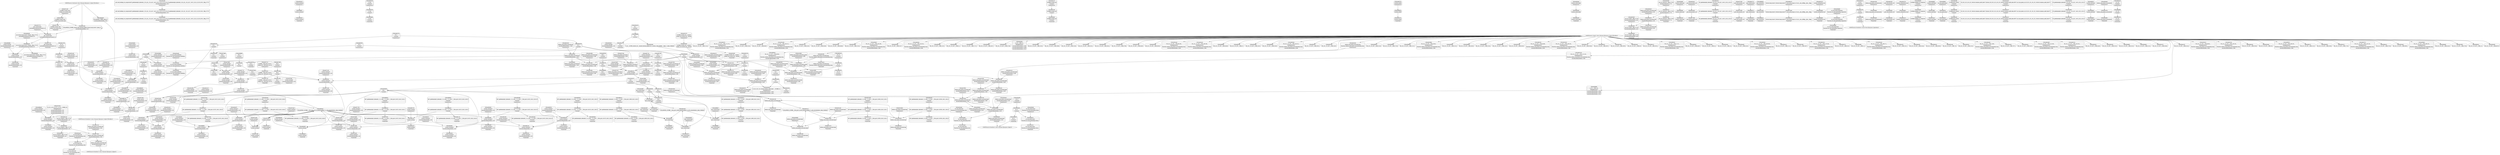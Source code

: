 digraph {
	CE0x4d90af0 [shape=record,shape=Mrecord,label="{CE0x4d90af0|current_sid:call4|security/selinux/hooks.c,218}"]
	CE0x4d4db70 [shape=record,shape=Mrecord,label="{CE0x4d4db70|80:_i32,_112:_i8*,_:_CRE_25,26_}"]
	CE0x4d5a660 [shape=record,shape=Mrecord,label="{CE0x4d5a660|_call_void_lockdep_rcu_suspicious(i8*_getelementptr_inbounds_(_25_x_i8_,_25_x_i8_*_.str3,_i32_0,_i32_0),_i32_218,_i8*_getelementptr_inbounds_(_45_x_i8_,_45_x_i8_*_.str12,_i32_0,_i32_0))_#10,_!dbg_!27727|security/selinux/hooks.c,218|*SummSink*}"]
	CE0x4d4dd50 [shape=record,shape=Mrecord,label="{CE0x4d4dd50|80:_i32,_112:_i8*,_:_CRE_27,28_}"]
	CE0x4d86b00 [shape=record,shape=Mrecord,label="{CE0x4d86b00|current_sid:tmp23|security/selinux/hooks.c,218|*SummSource*}"]
	CE0x4d76060 [shape=record,shape=Mrecord,label="{CE0x4d76060|current_sid:tmp4|security/selinux/hooks.c,218|*SummSink*}"]
	CE0x4d55e30 [shape=record,shape=Mrecord,label="{CE0x4d55e30|current_sid:tmp13|security/selinux/hooks.c,218|*SummSource*}"]
	CE0x4d66040 [shape=record,shape=Mrecord,label="{CE0x4d66040|80:_i32,_112:_i8*,_:_CRE_80,84_|*MultipleSource*|Function::selinux_msg_queue_associate&Arg::msq::|security/selinux/hooks.c,5186}"]
	CE0x4d93b00 [shape=record,shape=Mrecord,label="{CE0x4d93b00|current_sid:tmp19|security/selinux/hooks.c,218|*SummSource*}"]
	CE0x4d4b720 [shape=record,shape=Mrecord,label="{CE0x4d4b720|i32_1|*Constant*|*SummSource*}"]
	CE0x4d46810 [shape=record,shape=Mrecord,label="{CE0x4d46810|80:_i32,_112:_i8*,_:_CRE_12,13_}"]
	CE0x4d539b0 [shape=record,shape=Mrecord,label="{CE0x4d539b0|80:_i32,_112:_i8*,_:_CRE_92,96_|*MultipleSource*|Function::selinux_msg_queue_associate&Arg::msq::|security/selinux/hooks.c,5186}"]
	CE0x4d5d0a0 [shape=record,shape=Mrecord,label="{CE0x4d5d0a0|80:_i32,_112:_i8*,_:_CRE_51,52_}"]
	CE0x4d44400 [shape=record,shape=Mrecord,label="{CE0x4d44400|selinux_msg_queue_associate:tmp5|security/selinux/hooks.c,5186}"]
	CE0x4d4de40 [shape=record,shape=Mrecord,label="{CE0x4d4de40|80:_i32,_112:_i8*,_:_CRE_28,29_}"]
	CE0x4d4c5a0 [shape=record,shape=Mrecord,label="{CE0x4d4c5a0|i64_1|*Constant*}"]
	CE0x4d4e560 [shape=record,shape=Mrecord,label="{CE0x4d4e560|i64*_getelementptr_inbounds_(_2_x_i64_,_2_x_i64_*___llvm_gcov_ctr304,_i64_0,_i64_0)|*Constant*|*SummSink*}"]
	CE0x4d6fab0 [shape=record,shape=Mrecord,label="{CE0x4d6fab0|current_sid:tmp16|security/selinux/hooks.c,218|*SummSource*}"]
	CE0x4d680b0 [shape=record,shape=Mrecord,label="{CE0x4d680b0|i64_5|*Constant*|*SummSink*}"]
	CE0x4d933d0 [shape=record,shape=Mrecord,label="{CE0x4d933d0|current_sid:tmp18|security/selinux/hooks.c,218|*SummSource*}"]
	CE0x4d8b5b0 [shape=record,shape=Mrecord,label="{CE0x4d8b5b0|current_sid:tmp22|security/selinux/hooks.c,218|*SummSource*}"]
	CE0x4d4ff20 [shape=record,shape=Mrecord,label="{CE0x4d4ff20|current_sid:entry}"]
	CE0x4d51a40 [shape=record,shape=Mrecord,label="{CE0x4d51a40|current_sid:cred|security/selinux/hooks.c,218|*SummSource*}"]
	CE0x4d8b110 [shape=record,shape=Mrecord,label="{CE0x4d8b110|current_sid:security|security/selinux/hooks.c,218|*SummSink*}"]
	CE0x4d451c0 [shape=record,shape=Mrecord,label="{CE0x4d451c0|i32_3|*Constant*}"]
	CE0x4d56880 [shape=record,shape=Mrecord,label="{CE0x4d56880|i1_true|*Constant*|*SummSink*}"]
	CE0x4d40ee0 [shape=record,shape=Mrecord,label="{CE0x4d40ee0|80:_i32,_112:_i8*,_:_CRE_33,34_}"]
	CE0x4d57110 [shape=record,shape=Mrecord,label="{CE0x4d57110|avc_has_perm:ssid|Function::avc_has_perm&Arg::ssid::}"]
	CE0x4d4cfd0 [shape=record,shape=Mrecord,label="{CE0x4d4cfd0|GLOBAL:current_sid|*Constant*|*SummSink*}"]
	CE0x4d4b790 [shape=record,shape=Mrecord,label="{CE0x4d4b790|i32_1|*Constant*}"]
	CE0x4d48750 [shape=record,shape=Mrecord,label="{CE0x4d48750|current_sid:bb|*SummSource*}"]
	CE0x4d56400 [shape=record,shape=Mrecord,label="{CE0x4d56400|current_sid:tmp14|security/selinux/hooks.c,218|*SummSink*}"]
	CE0x4d75770 [shape=record,shape=Mrecord,label="{CE0x4d75770|get_current:tmp4|./arch/x86/include/asm/current.h,14|*SummSource*}"]
	CE0x4d74ce0 [shape=record,shape=Mrecord,label="{CE0x4d74ce0|current_sid:tmp12|security/selinux/hooks.c,218|*SummSink*}"]
	CE0x4d8d4e0 [shape=record,shape=Mrecord,label="{CE0x4d8d4e0|current_sid:tmp1|*SummSink*}"]
	CE0x4d47380 [shape=record,shape=Mrecord,label="{CE0x4d47380|i64_0|*Constant*|*SummSource*}"]
	CE0x4d49440 [shape=record,shape=Mrecord,label="{CE0x4d49440|current_sid:do.body|*SummSource*}"]
	CE0x4d469f0 [shape=record,shape=Mrecord,label="{CE0x4d469f0|80:_i32,_112:_i8*,_:_CRE_14,15_}"]
	CE0x4d555f0 [shape=record,shape=Mrecord,label="{CE0x4d555f0|_ret_i32_%call3,_!dbg_!27729|security/selinux/hooks.c,5191}"]
	CE0x4d491a0 [shape=record,shape=Mrecord,label="{CE0x4d491a0|current_sid:do.end|*SummSink*}"]
	CE0x4d534f0 [shape=record,shape=Mrecord,label="{CE0x4d534f0|GLOBAL:current_sid.__warned|Global_var:current_sid.__warned|*SummSink*}"]
	CE0x4d52340 [shape=record,shape=Mrecord,label="{CE0x4d52340|80:_i32,_112:_i8*,_:_CRE_62,63_}"]
	CE0x4d50130 [shape=record,shape=Mrecord,label="{CE0x4d50130|_ret_i32_%tmp24,_!dbg_!27742|security/selinux/hooks.c,220|*SummSource*}"]
	CE0x4d65ac0 [shape=record,shape=Mrecord,label="{CE0x4d65ac0|selinux_msg_queue_associate:tmp|*SummSink*}"]
	CE0x4d74b80 [shape=record,shape=Mrecord,label="{CE0x4d74b80|current_sid:tmp12|security/selinux/hooks.c,218|*SummSource*}"]
	CE0x4d93550 [shape=record,shape=Mrecord,label="{CE0x4d93550|current_sid:tmp18|security/selinux/hooks.c,218|*SummSink*}"]
	CE0x4d66190 [shape=record,shape=Mrecord,label="{CE0x4d66190|80:_i32,_112:_i8*,_:_CRE_84,88_|*MultipleSource*|Function::selinux_msg_queue_associate&Arg::msq::|security/selinux/hooks.c,5186}"]
	CE0x4d53d30 [shape=record,shape=Mrecord,label="{CE0x4d53d30|80:_i32,_112:_i8*,_:_CRE_100,102_|*MultipleSource*|Function::selinux_msg_queue_associate&Arg::msq::|security/selinux/hooks.c,5186}"]
	CE0x4d4a110 [shape=record,shape=Mrecord,label="{CE0x4d4a110|80:_i32,_112:_i8*,_:_CRE_39,40_}"]
	"CONST[source:1(input),value:2(dynamic)][purpose:{object}][SrcIdx:0]"
	CE0x4d51b10 [shape=record,shape=Mrecord,label="{CE0x4d51b10|current_sid:cred|security/selinux/hooks.c,218|*SummSink*}"]
	CE0x4d4b2e0 [shape=record,shape=Mrecord,label="{CE0x4d4b2e0|80:_i32,_112:_i8*,_:_CRE_56,57_}"]
	CE0x4d77380 [shape=record,shape=Mrecord,label="{CE0x4d77380|_call_void_mcount()_#3|*SummSink*}"]
	CE0x4d713d0 [shape=record,shape=Mrecord,label="{CE0x4d713d0|current_sid:tmp10|security/selinux/hooks.c,218|*SummSink*}"]
	CE0x4d42db0 [shape=record,shape=Mrecord,label="{CE0x4d42db0|selinux_msg_queue_associate:type|security/selinux/hooks.c,5188|*SummSource*}"]
	CE0x4d758a0 [shape=record,shape=Mrecord,label="{CE0x4d758a0|GLOBAL:current_task|Global_var:current_task}"]
	CE0x4d853b0 [shape=record,shape=Mrecord,label="{CE0x4d853b0|i8*_getelementptr_inbounds_(_45_x_i8_,_45_x_i8_*_.str12,_i32_0,_i32_0)|*Constant*|*SummSink*}"]
	CE0x4d4c2d0 [shape=record,shape=Mrecord,label="{CE0x4d4c2d0|selinux_msg_queue_associate:tmp1}"]
	CE0x4d43be0 [shape=record,shape=Mrecord,label="{CE0x4d43be0|avc_has_perm:tsid|Function::avc_has_perm&Arg::tsid::|*SummSink*}"]
	CE0x4d859e0 [shape=record,shape=Mrecord,label="{CE0x4d859e0|i64*_getelementptr_inbounds_(_11_x_i64_,_11_x_i64_*___llvm_gcov_ctr125,_i64_0,_i64_9)|*Constant*|*SummSink*}"]
	CE0x4d44630 [shape=record,shape=Mrecord,label="{CE0x4d44630|0:_i8,_8:_i32,_24:_%struct.selinux_audit_data*,_:_SCMRE_0,1_|*MultipleSource*|security/selinux/hooks.c, 5183|security/selinux/hooks.c,5188}"]
	CE0x4d72300 [shape=record,shape=Mrecord,label="{CE0x4d72300|_call_void_mcount()_#3|*SummSource*}"]
	CE0x4d8c670 [shape=record,shape=Mrecord,label="{CE0x4d8c670|get_current:entry}"]
	CE0x4d3b070 [shape=record,shape=Mrecord,label="{CE0x4d3b070|avc_has_perm:tclass|Function::avc_has_perm&Arg::tclass::}"]
	CE0x4d67fe0 [shape=record,shape=Mrecord,label="{CE0x4d67fe0|i64_5|*Constant*|*SummSource*}"]
	CE0x4d60240 [shape=record,shape=Mrecord,label="{CE0x4d60240|i32_10|*Constant*|*SummSource*}"]
	CE0x4d44c60 [shape=record,shape=Mrecord,label="{CE0x4d44c60|selinux_msg_queue_associate:tmp6|security/selinux/hooks.c,5189|*SummSource*}"]
	CE0x4d656c0 [shape=record,shape=Mrecord,label="{CE0x4d656c0|COLLAPSED:_GCMRE___llvm_gcov_ctr125_internal_global_11_x_i64_zeroinitializer:_elem_0:default:}"]
	CE0x4d678a0 [shape=record,shape=Mrecord,label="{CE0x4d678a0|current_sid:tobool1|security/selinux/hooks.c,218|*SummSink*}"]
	CE0x4d93e60 [shape=record,shape=Mrecord,label="{CE0x4d93e60|i64*_getelementptr_inbounds_(_11_x_i64_,_11_x_i64_*___llvm_gcov_ctr125,_i64_0,_i64_10)|*Constant*|*SummSink*}"]
	CE0x4d939d0 [shape=record,shape=Mrecord,label="{CE0x4d939d0|i64*_getelementptr_inbounds_(_11_x_i64_,_11_x_i64_*___llvm_gcov_ctr125,_i64_0,_i64_10)|*Constant*}"]
	CE0x4d3ab90 [shape=record,shape=Mrecord,label="{CE0x4d3ab90|avc_has_perm:tsid|Function::avc_has_perm&Arg::tsid::}"]
	CE0x4d49760 [shape=record,shape=Mrecord,label="{CE0x4d49760|i32_0|*Constant*|*SummSource*}"]
	CE0x4d94740 [shape=record,shape=Mrecord,label="{CE0x4d94740|current_sid:tmp21|security/selinux/hooks.c,218|*SummSource*}"]
	"CONST[source:0(mediator),value:2(dynamic)][purpose:{subject}]"
	CE0x4d62260 [shape=record,shape=Mrecord,label="{CE0x4d62260|selinux_msg_queue_associate:ad|security/selinux/hooks.c, 5183|*SummSource*}"]
	CE0x4d47ee0 [shape=record,shape=Mrecord,label="{CE0x4d47ee0|80:_i32,_112:_i8*,_:_CRE_38,39_}"]
	CE0x4d47860 [shape=record,shape=Mrecord,label="{CE0x4d47860|current_sid:tmp6|security/selinux/hooks.c,218|*SummSource*}"]
	CE0x4d75d80 [shape=record,shape=Mrecord,label="{CE0x4d75d80|i64_2|*Constant*|*SummSource*}"]
	CE0x4d8c840 [shape=record,shape=Mrecord,label="{CE0x4d8c840|get_current:entry|*SummSink*}"]
	CE0x4d88d40 [shape=record,shape=Mrecord,label="{CE0x4d88d40|get_current:bb|*SummSource*}"]
	CE0x4da4880 [shape=record,shape=Mrecord,label="{CE0x4da4880|get_current:tmp3|*SummSource*}"]
	CE0x4d71250 [shape=record,shape=Mrecord,label="{CE0x4d71250|current_sid:tmp10|security/selinux/hooks.c,218|*SummSource*}"]
	CE0x4d5a170 [shape=record,shape=Mrecord,label="{CE0x4d5a170|i8_1|*Constant*|*SummSink*}"]
	CE0x4d45230 [shape=record,shape=Mrecord,label="{CE0x4d45230|i32_3|*Constant*|*SummSource*}"]
	CE0x4d71c90 [shape=record,shape=Mrecord,label="{CE0x4d71c90|GLOBAL:current_task|Global_var:current_task|*SummSink*}"]
	CE0x4d4edc0 [shape=record,shape=Mrecord,label="{CE0x4d4edc0|i64*_getelementptr_inbounds_(_2_x_i64_,_2_x_i64_*___llvm_gcov_ctr304,_i64_0,_i64_0)|*Constant*}"]
	CE0x4d61ba0 [shape=record,shape=Mrecord,label="{CE0x4d61ba0|80:_i32,_112:_i8*,_:_CRE_8,9_}"]
	CE0x4d65c90 [shape=record,shape=Mrecord,label="{CE0x4d65c90|i32_10|*Constant*}"]
	CE0x4d40c10 [shape=record,shape=Mrecord,label="{CE0x4d40c10|80:_i32,_112:_i8*,_:_CRE_30,31_}"]
	CE0x4d3d4b0 [shape=record,shape=Mrecord,label="{CE0x4d3d4b0|current_sid:call|security/selinux/hooks.c,218|*SummSource*}"]
	CE0x4d71da0 [shape=record,shape=Mrecord,label="{CE0x4d71da0|%struct.task_struct*_(%struct.task_struct**)*_asm_movq_%gs:$_1:P_,$0_,_r,im,_dirflag_,_fpsr_,_flags_}"]
	CE0x4d51f60 [shape=record,shape=Mrecord,label="{CE0x4d51f60|selinux_msg_queue_associate:tmp3}"]
	CE0x4d42260 [shape=record,shape=Mrecord,label="{CE0x4d42260|selinux_msg_queue_associate:key|security/selinux/hooks.c,5189|*SummSink*}"]
	CE0x4d70f60 [shape=record,shape=Mrecord,label="{CE0x4d70f60|current_sid:tmp9|security/selinux/hooks.c,218|*SummSink*}"]
	CE0x4d57950 [shape=record,shape=Mrecord,label="{CE0x4d57950|selinux_msg_queue_associate:ipc_id|security/selinux/hooks.c,5189|*SummSource*}"]
	CE0x4d4ce10 [shape=record,shape=Mrecord,label="{CE0x4d4ce10|GLOBAL:current_sid|*Constant*|*SummSource*}"]
	CE0x4d4c530 [shape=record,shape=Mrecord,label="{CE0x4d4c530|i64_1|*Constant*|*SummSink*}"]
	CE0x4d76320 [shape=record,shape=Mrecord,label="{CE0x4d76320|GLOBAL:__llvm_gcov_ctr125|Global_var:__llvm_gcov_ctr125}"]
	CE0x4d65dc0 [shape=record,shape=Mrecord,label="{CE0x4d65dc0|80:_i32,_112:_i8*,_:_CRE_72,73_|*MultipleSource*|Function::selinux_msg_queue_associate&Arg::msq::|security/selinux/hooks.c,5186}"]
	CE0x4d595b0 [shape=record,shape=Mrecord,label="{CE0x4d595b0|current_sid:tobool1|security/selinux/hooks.c,218}"]
	CE0x4d8d2a0 [shape=record,shape=Mrecord,label="{CE0x4d8d2a0|i64*_getelementptr_inbounds_(_11_x_i64_,_11_x_i64_*___llvm_gcov_ctr125,_i64_0,_i64_1)|*Constant*}"]
	CE0x4d8e880 [shape=record,shape=Mrecord,label="{CE0x4d8e880|current_sid:land.lhs.true|*SummSink*}"]
	CE0x4d8d6c0 [shape=record,shape=Mrecord,label="{CE0x4d8d6c0|i64*_getelementptr_inbounds_(_11_x_i64_,_11_x_i64_*___llvm_gcov_ctr125,_i64_0,_i64_1)|*Constant*|*SummSource*}"]
	CE0x4d74410 [shape=record,shape=Mrecord,label="{CE0x4d74410|current_sid:tmp2|*SummSink*}"]
	CE0x4d53370 [shape=record,shape=Mrecord,label="{CE0x4d53370|GLOBAL:current_sid.__warned|Global_var:current_sid.__warned|*SummSource*}"]
	CE0x4d4d3e0 [shape=record,shape=Mrecord,label="{CE0x4d4d3e0|80:_i32,_112:_i8*,_:_CRE_46,47_}"]
	CE0x4d52fa0 [shape=record,shape=Mrecord,label="{CE0x4d52fa0|80:_i32,_112:_i8*,_:_CRE_4,5_}"]
	CE0x463e040 [shape=record,shape=Mrecord,label="{CE0x463e040|80:_i32,_112:_i8*,_:_CRE_3,4_}"]
	CE0x4dd5000 [shape=record,shape=Mrecord,label="{CE0x4dd5000|i64_1|*Constant*}"]
	CE0x4d4a460 [shape=record,shape=Mrecord,label="{CE0x4d4a460|80:_i32,_112:_i8*,_:_CRE_42,43_}"]
	CE0x4d3b410 [shape=record,shape=Mrecord,label="{CE0x4d3b410|i32_64|*Constant*|*SummSource*}"]
	"CONST[source:0(mediator),value:2(dynamic)][purpose:{object}]"
	CE0x4d5fcd0 [shape=record,shape=Mrecord,label="{CE0x4d5fcd0|80:_i32,_112:_i8*,_:_CRE_200,208_|*MultipleSource*|Function::selinux_msg_queue_associate&Arg::msq::|security/selinux/hooks.c,5186}"]
	CE0x4d57f60 [shape=record,shape=Mrecord,label="{CE0x4d57f60|selinux_msg_queue_associate:sid2|security/selinux/hooks.c,5191|*SummSource*}"]
	CE0x4d9f9b0 [shape=record,shape=Mrecord,label="{CE0x4d9f9b0|get_current:tmp2|*SummSink*}"]
	CE0x4d4e410 [shape=record,shape=Mrecord,label="{CE0x4d4e410|80:_i32,_112:_i8*,_:_CRE_11,12_}"]
	CE0x4d47d00 [shape=record,shape=Mrecord,label="{CE0x4d47d00|80:_i32,_112:_i8*,_:_CRE_36,37_}"]
	CE0x4d85340 [shape=record,shape=Mrecord,label="{CE0x4d85340|i8*_getelementptr_inbounds_(_45_x_i8_,_45_x_i8_*_.str12,_i32_0,_i32_0)|*Constant*|*SummSource*}"]
	CE0x4d4c340 [shape=record,shape=Mrecord,label="{CE0x4d4c340|selinux_msg_queue_associate:tmp1|*SummSink*}"]
	CE0x4d41580 [shape=record,shape=Mrecord,label="{CE0x4d41580|selinux_msg_queue_associate:entry|*SummSource*}"]
	CE0x6252b00 [shape=record,shape=Mrecord,label="{CE0x6252b00|selinux_msg_queue_associate:tmp|*SummSource*}"]
	CE0x4d56530 [shape=record,shape=Mrecord,label="{CE0x4d56530|i1_true|*Constant*}"]
	CE0x4d750a0 [shape=record,shape=Mrecord,label="{CE0x4d750a0|i64*_getelementptr_inbounds_(_11_x_i64_,_11_x_i64_*___llvm_gcov_ctr125,_i64_0,_i64_6)|*Constant*|*SummSource*}"]
	CE0x4d55290 [shape=record,shape=Mrecord,label="{CE0x4d55290|_ret_i32_%retval.0,_!dbg_!27728|security/selinux/avc.c,775|*SummSink*}"]
	CE0x4da0300 [shape=record,shape=Mrecord,label="{CE0x4da0300|get_current:tmp4|./arch/x86/include/asm/current.h,14}"]
	CE0x6cc0960 [shape=record,shape=Mrecord,label="{CE0x6cc0960|selinux_msg_queue_associate:q_perm|security/selinux/hooks.c,5186|*SummSource*}"]
	CE0x4d70e20 [shape=record,shape=Mrecord,label="{CE0x4d70e20|i64*_getelementptr_inbounds_(_2_x_i64_,_2_x_i64_*___llvm_gcov_ctr98,_i64_0,_i64_1)|*Constant*|*SummSink*}"]
	CE0x4d8be50 [shape=record,shape=Mrecord,label="{CE0x4d8be50|i64*_getelementptr_inbounds_(_11_x_i64_,_11_x_i64_*___llvm_gcov_ctr125,_i64_0,_i64_0)|*Constant*}"]
	CE0x4d85850 [shape=record,shape=Mrecord,label="{CE0x4d85850|i64*_getelementptr_inbounds_(_11_x_i64_,_11_x_i64_*___llvm_gcov_ctr125,_i64_0,_i64_9)|*Constant*|*SummSource*}"]
	CE0x4d6c5b0 [shape=record,shape=Mrecord,label="{CE0x4d6c5b0|current_sid:call4|security/selinux/hooks.c,218|*SummSink*}"]
	CE0x4d8c8d0 [shape=record,shape=Mrecord,label="{CE0x4d8c8d0|_ret_%struct.task_struct*_%tmp4,_!dbg_!27714|./arch/x86/include/asm/current.h,14|*SummSource*}"]
	CE0x4d64200 [shape=record,shape=Mrecord,label="{CE0x4d64200|80:_i32,_112:_i8*,_:_CRE_176,184_|*MultipleSource*|Function::selinux_msg_queue_associate&Arg::msq::|security/selinux/hooks.c,5186}"]
	CE0x4d3b150 [shape=record,shape=Mrecord,label="{CE0x4d3b150|avc_has_perm:tclass|Function::avc_has_perm&Arg::tclass::|*SummSink*}"]
	CE0x4da0260 [shape=record,shape=Mrecord,label="{CE0x4da0260|_call_void_mcount()_#3|*SummSink*}"]
	CE0x4d46720 [shape=record,shape=Mrecord,label="{CE0x4d46720|80:_i32,_112:_i8*,_:_CRE_9,10_}"]
	CE0x4d66360 [shape=record,shape=Mrecord,label="{CE0x4d66360|_ret_i32_%call3,_!dbg_!27729|security/selinux/hooks.c,5191|*SummSink*}"]
	CE0x4d5e600 [shape=record,shape=Mrecord,label="{CE0x4d5e600|current_sid:land.lhs.true2}"]
	CE0x4d55dc0 [shape=record,shape=Mrecord,label="{CE0x4d55dc0|current_sid:tmp13|security/selinux/hooks.c,218}"]
	CE0x4d54c10 [shape=record,shape=Mrecord,label="{CE0x4d54c10|COLLAPSED:_GCMRE___llvm_gcov_ctr304_internal_global_2_x_i64_zeroinitializer:_elem_0:default:}"]
	CE0x4d424b0 [shape=record,shape=Mrecord,label="{CE0x4d424b0|selinux_msg_queue_associate:tmp5|security/selinux/hooks.c,5186|*SummSource*}"]
	CE0x4d3b830 [shape=record,shape=Mrecord,label="{CE0x4d3b830|avc_has_perm:requested|Function::avc_has_perm&Arg::requested::}"]
	CE0x4d67720 [shape=record,shape=Mrecord,label="{CE0x4d67720|current_sid:tobool1|security/selinux/hooks.c,218|*SummSource*}"]
	CE0x4d3ee80 [shape=record,shape=Mrecord,label="{CE0x4d3ee80|selinux_msg_queue_associate:entry}"]
	CE0x4d92f90 [shape=record,shape=Mrecord,label="{CE0x4d92f90|current_sid:tmp17|security/selinux/hooks.c,218|*SummSink*}"]
	CE0x4d94ad0 [shape=record,shape=Mrecord,label="{CE0x4d94ad0|i32_22|*Constant*|*SummSource*}"]
	CE0x4d871b0 [shape=record,shape=Mrecord,label="{CE0x4d871b0|current_sid:sid|security/selinux/hooks.c,220}"]
	CE0x4d50320 [shape=record,shape=Mrecord,label="{CE0x4d50320|current_sid:tmp|*SummSink*}"]
	CE0x4d575a0 [shape=record,shape=Mrecord,label="{CE0x4d575a0|selinux_msg_queue_associate:ipc_id|security/selinux/hooks.c,5189}"]
	CE0x4d3bb60 [shape=record,shape=Mrecord,label="{CE0x4d3bb60|avc_has_perm:auditdata|Function::avc_has_perm&Arg::auditdata::}"]
	CE0x4d5e860 [shape=record,shape=Mrecord,label="{CE0x4d5e860|current_sid:do.end|*SummSource*}"]
	CE0x4d5e9f0 [shape=record,shape=Mrecord,label="{CE0x4d5e9f0|80:_i32,_112:_i8*,_:_CRE_1,2_}"]
	CE0x4d473f0 [shape=record,shape=Mrecord,label="{CE0x4d473f0|i64_0|*Constant*|*SummSink*}"]
	CE0x4d848d0 [shape=record,shape=Mrecord,label="{CE0x4d848d0|GLOBAL:lockdep_rcu_suspicious|*Constant*|*SummSink*}"]
	CE0x4d63e40 [shape=record,shape=Mrecord,label="{CE0x4d63e40|80:_i32,_112:_i8*,_:_CRE_168,172_|*MultipleSource*|Function::selinux_msg_queue_associate&Arg::msq::|security/selinux/hooks.c,5186}"]
	CE0x4d8b820 [shape=record,shape=Mrecord,label="{CE0x4d8b820|current_sid:tmp22|security/selinux/hooks.c,218|*SummSink*}"]
	CE0x4d9f940 [shape=record,shape=Mrecord,label="{CE0x4d9f940|get_current:tmp2|*SummSource*}"]
	CE0x4dd4f90 [shape=record,shape=Mrecord,label="{CE0x4dd4f90|get_current:tmp|*SummSink*}"]
	CE0x4d42700 [shape=record,shape=Mrecord,label="{CE0x4d42700|selinux_msg_queue_associate:tmp5|security/selinux/hooks.c,5186|*SummSink*}"]
	CE0x4d4e350 [shape=record,shape=Mrecord,label="{CE0x4d4e350|80:_i32,_112:_i8*,_:_CRE_10,11_}"]
	CE0x4d5ed70 [shape=record,shape=Mrecord,label="{CE0x4d5ed70|current_sid:tmp15|security/selinux/hooks.c,218|*SummSource*}"]
	CE0x4d52690 [shape=record,shape=Mrecord,label="{CE0x4d52690|current_sid:tmp5|security/selinux/hooks.c,218|*SummSink*}"]
	CE0x4d70cc0 [shape=record,shape=Mrecord,label="{CE0x4d70cc0|current_sid:if.then|*SummSink*}"]
	CE0x4d4a590 [shape=record,shape=Mrecord,label="{CE0x4d4a590|80:_i32,_112:_i8*,_:_CRE_43,44_}"]
	CE0x4d5c9d0 [shape=record,shape=Mrecord,label="{CE0x4d5c9d0|selinux_msg_queue_associate:tmp3|*SummSink*}"]
	CE0x4d4b540 [shape=record,shape=Mrecord,label="{CE0x4d4b540|80:_i32,_112:_i8*,_:_CRE_58,59_}"]
	CE0x4d87030 [shape=record,shape=Mrecord,label="{CE0x4d87030|i32_1|*Constant*}"]
	CE0x4d42bf0 [shape=record,shape=Mrecord,label="{CE0x4d42bf0|selinux_msg_queue_associate:type|security/selinux/hooks.c,5188}"]
	CE0x4d52c20 [shape=record,shape=Mrecord,label="{CE0x4d52c20|current_sid:tmp7|security/selinux/hooks.c,218|*SummSource*}"]
	CE0x4d5f760 [shape=record,shape=Mrecord,label="{CE0x4d5f760|i32_0|*Constant*|*SummSink*}"]
	CE0x4d4f6d0 [shape=record,shape=Mrecord,label="{CE0x4d4f6d0|avc_has_perm:entry|*SummSource*}"]
	CE0x4d61ab0 [shape=record,shape=Mrecord,label="{CE0x4d61ab0|80:_i32,_112:_i8*,_:_CRE_7,8_}"]
	CE0x4d4d970 [shape=record,shape=Mrecord,label="{CE0x4d4d970|i64*_getelementptr_inbounds_(_2_x_i64_,_2_x_i64_*___llvm_gcov_ctr98,_i64_0,_i64_1)|*Constant*|*SummSource*}"]
	CE0x4d75d10 [shape=record,shape=Mrecord,label="{CE0x4d75d10|i64_2|*Constant*}"]
	CE0x4d57420 [shape=record,shape=Mrecord,label="{CE0x4d57420|selinux_msg_queue_associate:u|security/selinux/hooks.c,5189|*SummSink*}"]
	CE0x4d47240 [shape=record,shape=Mrecord,label="{CE0x4d47240|GLOBAL:__llvm_gcov_ctr125|Global_var:__llvm_gcov_ctr125|*SummSink*}"]
	CE0x4d93680 [shape=record,shape=Mrecord,label="{CE0x4d93680|current_sid:tmp19|security/selinux/hooks.c,218}"]
	CE0x4d41e90 [shape=record,shape=Mrecord,label="{CE0x4d41e90|i8_4|*Constant*|*SummSource*}"]
	CE0x4d5f350 [shape=record,shape=Mrecord,label="{CE0x4d5f350|80:_i32,_112:_i8*,_:_CRE_23,24_}"]
	CE0x4d70e90 [shape=record,shape=Mrecord,label="{CE0x4d70e90|current_sid:tmp9|security/selinux/hooks.c,218|*SummSource*}"]
	CE0x4d4bc90 [shape=record,shape=Mrecord,label="{CE0x4d4bc90|current_sid:do.body|*SummSink*}"]
	CE0x4d51e00 [shape=record,shape=Mrecord,label="{CE0x4d51e00|selinux_msg_queue_associate:tmp2|*SummSource*}"]
	CE0x4d5a580 [shape=record,shape=Mrecord,label="{CE0x4d5a580|_call_void_lockdep_rcu_suspicious(i8*_getelementptr_inbounds_(_25_x_i8_,_25_x_i8_*_.str3,_i32_0,_i32_0),_i32_218,_i8*_getelementptr_inbounds_(_45_x_i8_,_45_x_i8_*_.str12,_i32_0,_i32_0))_#10,_!dbg_!27727|security/selinux/hooks.c,218}"]
	CE0x4d56700 [shape=record,shape=Mrecord,label="{CE0x4d56700|i1_true|*Constant*|*SummSource*}"]
	CE0x4d65e60 [shape=record,shape=Mrecord,label="{CE0x4d65e60|80:_i32,_112:_i8*,_:_CRE_76,80_|*MultipleSource*|Function::selinux_msg_queue_associate&Arg::msq::|security/selinux/hooks.c,5186}"]
	CE0x4d5a010 [shape=record,shape=Mrecord,label="{CE0x4d5a010|i8_1|*Constant*|*SummSource*}"]
	CE0x4d6cb00 [shape=record,shape=Mrecord,label="{CE0x4d6cb00|GLOBAL:get_current|*Constant*|*SummSink*}"]
	CE0x4d757e0 [shape=record,shape=Mrecord,label="{CE0x4d757e0|get_current:tmp4|./arch/x86/include/asm/current.h,14|*SummSink*}"]
	CE0x4d4ccb0 [shape=record,shape=Mrecord,label="{CE0x4d4ccb0|80:_i32,_112:_i8*,_:_CRE_70,71_}"]
	CE0x4d5d430 [shape=record,shape=Mrecord,label="{CE0x4d5d430|80:_i32,_112:_i8*,_:_CRE_54,55_}"]
	CE0x4d3b8d0 [shape=record,shape=Mrecord,label="{CE0x4d3b8d0|avc_has_perm:requested|Function::avc_has_perm&Arg::requested::|*SummSource*}"]
	CE0x4d8e0d0 [shape=record,shape=Mrecord,label="{CE0x4d8e0d0|current_sid:tmp1|*SummSource*}"]
	CE0x4d90d80 [shape=record,shape=Mrecord,label="{CE0x4d90d80|current_sid:call4|security/selinux/hooks.c,218|*SummSource*}"]
	CE0x4d3ae70 [shape=record,shape=Mrecord,label="{CE0x4d3ae70|i32_(i32,_i32,_i16,_i32,_%struct.common_audit_data*)*_bitcast_(i32_(i32,_i32,_i16,_i32,_%struct.common_audit_data.495*)*_avc_has_perm_to_i32_(i32,_i32,_i16,_i32,_%struct.common_audit_data*)*)|*Constant*|*SummSink*}"]
	CE0x4da4300 [shape=record,shape=Mrecord,label="{CE0x4da4300|get_current:tmp|*SummSource*}"]
	CE0x4d4f320 [shape=record,shape=Mrecord,label="{CE0x4d4f320|avc_has_perm:entry}"]
	CE0x4d42190 [shape=record,shape=Mrecord,label="{CE0x4d42190|selinux_msg_queue_associate:q_perm1|security/selinux/hooks.c,5189}"]
	CE0x4d5ccd0 [shape=record,shape=Mrecord,label="{CE0x4d5ccd0|selinux_msg_queue_associate:ad|security/selinux/hooks.c, 5183}"]
	CE0x4d57260 [shape=record,shape=Mrecord,label="{CE0x4d57260|selinux_msg_queue_associate:u|security/selinux/hooks.c,5189|*SummSource*}"]
	CE0x4d588b0 [shape=record,shape=Mrecord,label="{CE0x4d588b0|selinux_msg_queue_associate:tmp7|security/selinux/hooks.c,5191}"]
	CE0x4d45570 [shape=record,shape=Mrecord,label="{CE0x4d45570|selinux_msg_queue_associate:tmp6|security/selinux/hooks.c,5189}"]
	CE0x4d63a80 [shape=record,shape=Mrecord,label="{CE0x4d63a80|80:_i32,_112:_i8*,_:_CRE_152,160_|*MultipleSource*|Function::selinux_msg_queue_associate&Arg::msq::|security/selinux/hooks.c,5186}"]
	CE0x4d63520 [shape=record,shape=Mrecord,label="{CE0x4d63520|80:_i32,_112:_i8*,_:_CRE_128,136_|*MultipleSource*|Function::selinux_msg_queue_associate&Arg::msq::|security/selinux/hooks.c,5186}"]
	CE0x4d4c3b0 [shape=record,shape=Mrecord,label="{CE0x4d4c3b0|selinux_msg_queue_associate:tmp1|*SummSource*}"]
	CE0x4d4d1b0 [shape=record,shape=Mrecord,label="{CE0x4d4d1b0|80:_i32,_112:_i8*,_:_CRE_44,45_}"]
	CE0x4d58e40 [shape=record,shape=Mrecord,label="{CE0x4d58e40|selinux_msg_queue_associate:tmp7|security/selinux/hooks.c,5191|*SummSink*}"]
	CE0x4d457f0 [shape=record,shape=Mrecord,label="{CE0x4d457f0|selinux_msg_queue_associate:u|security/selinux/hooks.c,5189}"]
	CE0x4d67f70 [shape=record,shape=Mrecord,label="{CE0x4d67f70|i64_5|*Constant*}"]
	CE0x4d5d1d0 [shape=record,shape=Mrecord,label="{CE0x4d5d1d0|80:_i32,_112:_i8*,_:_CRE_52,53_}"]
	CE0x4d44e70 [shape=record,shape=Mrecord,label="{CE0x4d44e70|i32_(i32,_i32,_i16,_i32,_%struct.common_audit_data*)*_bitcast_(i32_(i32,_i32,_i16,_i32,_%struct.common_audit_data.495*)*_avc_has_perm_to_i32_(i32,_i32,_i16,_i32,_%struct.common_audit_data*)*)|*Constant*}"]
	CE0x4d945c0 [shape=record,shape=Mrecord,label="{CE0x4d945c0|current_sid:tmp21|security/selinux/hooks.c,218}"]
	CE0x4d724b0 [shape=record,shape=Mrecord,label="{CE0x4d724b0|current_sid:call|security/selinux/hooks.c,218}"]
	CE0x4d5abf0 [shape=record,shape=Mrecord,label="{CE0x4d5abf0|i8*_getelementptr_inbounds_(_25_x_i8_,_25_x_i8_*_.str3,_i32_0,_i32_0)|*Constant*}"]
	CE0x4d40df0 [shape=record,shape=Mrecord,label="{CE0x4d40df0|80:_i32,_112:_i8*,_:_CRE_32,33_}"]
	CE0x4d60590 [shape=record,shape=Mrecord,label="{CE0x4d60590|selinux_msg_queue_associate:security|security/selinux/hooks.c,5186|*SummSource*}"]
	CE0x4d94960 [shape=record,shape=Mrecord,label="{CE0x4d94960|current_sid:tmp21|security/selinux/hooks.c,218|*SummSink*}"]
	CE0x4d3daf0 [shape=record,shape=Mrecord,label="{CE0x4d3daf0|i64_3|*Constant*}"]
	CE0x4d88870 [shape=record,shape=Mrecord,label="{CE0x4d88870|current_sid:tmp24|security/selinux/hooks.c,220}"]
	CE0x4d47670 [shape=record,shape=Mrecord,label="{CE0x4d47670|current_sid:tmp5|security/selinux/hooks.c,218}"]
	CE0x4d47770 [shape=record,shape=Mrecord,label="{CE0x4d47770|current_sid:tmp5|security/selinux/hooks.c,218|*SummSource*}"]
	CE0x4d8b430 [shape=record,shape=Mrecord,label="{CE0x4d8b430|current_sid:tmp22|security/selinux/hooks.c,218}"]
	CE0x4d743a0 [shape=record,shape=Mrecord,label="{CE0x4d743a0|current_sid:tmp2|*SummSource*}"]
	CE0x4d5e7c0 [shape=record,shape=Mrecord,label="{CE0x4d5e7c0|current_sid:land.lhs.true2|*SummSink*}"]
	CE0x6a7e170 [shape=record,shape=Mrecord,label="{CE0x6a7e170|i64*_getelementptr_inbounds_(_2_x_i64_,_2_x_i64_*___llvm_gcov_ctr304,_i64_0,_i64_1)|*Constant*|*SummSink*}"]
	CE0x4d85a50 [shape=record,shape=Mrecord,label="{CE0x4d85a50|current_sid:tmp17|security/selinux/hooks.c,218}"]
	CE0x4d52ab0 [shape=record,shape=Mrecord,label="{CE0x4d52ab0|current_sid:tmp7|security/selinux/hooks.c,218}"]
	CE0x4d40d00 [shape=record,shape=Mrecord,label="{CE0x4d40d00|80:_i32,_112:_i8*,_:_CRE_31,32_}"]
	CE0x4d52470 [shape=record,shape=Mrecord,label="{CE0x4d52470|80:_i32,_112:_i8*,_:_CRE_63,64_}"]
	CE0x4d490d0 [shape=record,shape=Mrecord,label="{CE0x4d490d0|current_sid:do.end}"]
	CE0x4d42020 [shape=record,shape=Mrecord,label="{CE0x4d42020|i8_4|*Constant*|*SummSink*}"]
	CE0x4d5afe0 [shape=record,shape=Mrecord,label="{CE0x4d5afe0|GLOBAL:lockdep_rcu_suspicious|*Constant*}"]
	CE0x4d6f800 [shape=record,shape=Mrecord,label="{CE0x4d6f800|current_sid:tmp16|security/selinux/hooks.c,218}"]
	CE0x4d63190 [shape=record,shape=Mrecord,label="{CE0x4d63190|80:_i32,_112:_i8*,_:_CRE_112,120_|*MultipleSource*|Function::selinux_msg_queue_associate&Arg::msq::|security/selinux/hooks.c,5186}"]
	CE0x4d5ed00 [shape=record,shape=Mrecord,label="{CE0x4d5ed00|current_sid:tmp15|security/selinux/hooks.c,218}"]
	CE0x4d5ca90 [shape=record,shape=Mrecord,label="{CE0x4d5ca90|_call_void_mcount()_#3}"]
	CE0x4d72090 [shape=record,shape=Mrecord,label="{CE0x4d72090|_call_void_mcount()_#3}"]
	CE0x4d5d860 [shape=record,shape=Mrecord,label="{CE0x4d5d860|selinux_msg_queue_associate:tmp3|*SummSource*}"]
	CE0x4d4bf10 [shape=record,shape=Mrecord,label="{CE0x4d4bf10|current_sid:if.end|*SummSource*}"]
	CE0x4d8ae90 [shape=record,shape=Mrecord,label="{CE0x4d8ae90|COLLAPSED:_CMRE:_elem_0::|security/selinux/hooks.c,218}"]
	CE0x4d68150 [shape=record,shape=Mrecord,label="{CE0x4d68150|current_sid:tmp9|security/selinux/hooks.c,218}"]
	CE0x4d61900 [shape=record,shape=Mrecord,label="{CE0x4d61900|selinux_msg_queue_associate:msq|Function::selinux_msg_queue_associate&Arg::msq::|*SummSource*}"]
	CE0x4d3b660 [shape=record,shape=Mrecord,label="{CE0x4d3b660|avc_has_perm:requested|Function::avc_has_perm&Arg::requested::|*SummSink*}"]
	CE0x4d8aca0 [shape=record,shape=Mrecord,label="{CE0x4d8aca0|i32_22|*Constant*|*SummSink*}"]
	CE0x4d4a330 [shape=record,shape=Mrecord,label="{CE0x4d4a330|80:_i32,_112:_i8*,_:_CRE_41,42_}"]
	CE0x4d53810 [shape=record,shape=Mrecord,label="{CE0x4d53810|80:_i32,_112:_i8*,_:_CRE_88,92_|*MultipleSource*|Function::selinux_msg_queue_associate&Arg::msq::|security/selinux/hooks.c,5186}"]
	CE0x4d63700 [shape=record,shape=Mrecord,label="{CE0x4d63700|80:_i32,_112:_i8*,_:_CRE_136,144_|*MultipleSource*|Function::selinux_msg_queue_associate&Arg::msq::|security/selinux/hooks.c,5186}"]
	CE0x63fb660 [shape=record,shape=Mrecord,label="{CE0x63fb660|selinux_msg_queue_associate:q_perm|security/selinux/hooks.c,5186}"]
	CE0x4d54f50 [shape=record,shape=Mrecord,label="{CE0x4d54f50|avc_has_perm:auditdata|Function::avc_has_perm&Arg::auditdata::|*SummSink*}"]
	CE0x4d46f40 [shape=record,shape=Mrecord,label="{CE0x4d46f40|selinux_msg_queue_associate:ad|security/selinux/hooks.c, 5183|*SummSink*}"]
	CE0x4d51740 [shape=record,shape=Mrecord,label="{CE0x4d51740|i32_78|*Constant*|*SummSink*}"]
	CE0x4d60420 [shape=record,shape=Mrecord,label="{CE0x4d60420|i32_10|*Constant*|*SummSink*}"]
	CE0x4d42f60 [shape=record,shape=Mrecord,label="{CE0x4d42f60|selinux_msg_queue_associate:type|security/selinux/hooks.c,5188|*SummSink*}"]
	CE0x4d3db60 [shape=record,shape=Mrecord,label="{CE0x4d3db60|i64_3|*Constant*|*SummSource*}"]
	CE0x4d4f7a0 [shape=record,shape=Mrecord,label="{CE0x4d4f7a0|selinux_msg_queue_associate:call3|security/selinux/hooks.c,5191|*SummSink*}"]
	CE0x4d4b1b0 [shape=record,shape=Mrecord,label="{CE0x4d4b1b0|80:_i32,_112:_i8*,_:_CRE_55,56_}"]
	CE0x4d50e80 [shape=record,shape=Mrecord,label="{CE0x4d50e80|current_sid:land.lhs.true}"]
	CE0x4d884e0 [shape=record,shape=Mrecord,label="{CE0x4d884e0|i64*_getelementptr_inbounds_(_2_x_i64_,_2_x_i64_*___llvm_gcov_ctr98,_i64_0,_i64_0)|*Constant*|*SummSink*}"]
	CE0x4d603b0 [shape=record,shape=Mrecord,label="{CE0x4d603b0|selinux_msg_queue_associate:tmp4|security/selinux/hooks.c,5186}"]
	CE0x4d3aa30 [shape=record,shape=Mrecord,label="{CE0x4d3aa30|avc_has_perm:ssid|Function::avc_has_perm&Arg::ssid::|*SummSource*}"]
	CE0x4d45670 [shape=record,shape=Mrecord,label="{CE0x4d45670|selinux_msg_queue_associate:tmp6|security/selinux/hooks.c,5189|*SummSink*}"]
	CE0x4d8cae0 [shape=record,shape=Mrecord,label="{CE0x4d8cae0|_ret_%struct.task_struct*_%tmp4,_!dbg_!27714|./arch/x86/include/asm/current.h,14}"]
	CE0x4d4e240 [shape=record,shape=Mrecord,label="{CE0x4d4e240|get_current:tmp1|*SummSink*}"]
	CE0x4d500c0 [shape=record,shape=Mrecord,label="{CE0x4d500c0|current_sid:entry|*SummSink*}"]
	CE0x4d53040 [shape=record,shape=Mrecord,label="{CE0x4d53040|80:_i32,_112:_i8*,_:_CRE_5,6_}"]
	CE0x4d8bfa0 [shape=record,shape=Mrecord,label="{CE0x4d8bfa0|i64*_getelementptr_inbounds_(_11_x_i64_,_11_x_i64_*___llvm_gcov_ctr125,_i64_0,_i64_0)|*Constant*|*SummSource*}"]
	CE0x4d55470 [shape=record,shape=Mrecord,label="{CE0x4d55470|current_sid:land.lhs.true|*SummSource*}"]
	CE0x4d8b000 [shape=record,shape=Mrecord,label="{CE0x4d8b000|current_sid:security|security/selinux/hooks.c,218}"]
	CE0x4d882c0 [shape=record,shape=Mrecord,label="{CE0x4d882c0|i64*_getelementptr_inbounds_(_2_x_i64_,_2_x_i64_*___llvm_gcov_ctr98,_i64_0,_i64_0)|*Constant*|*SummSource*}"]
	CE0x4d73540 [shape=record,shape=Mrecord,label="{CE0x4d73540|current_sid:sid|security/selinux/hooks.c,220|*SummSink*}"]
	CE0x4d5f910 [shape=record,shape=Mrecord,label="{CE0x4d5f910|80:_i32,_112:_i8*,_:_CRE_184,192_|*MultipleSource*|Function::selinux_msg_queue_associate&Arg::msq::|security/selinux/hooks.c,5186}"]
	CE0x4d621f0 [shape=record,shape=Mrecord,label="{CE0x4d621f0|i64*_getelementptr_inbounds_(_2_x_i64_,_2_x_i64_*___llvm_gcov_ctr304,_i64_0,_i64_1)|*Constant*}"]
	CE0x4d517b0 [shape=record,shape=Mrecord,label="{CE0x4d517b0|i32_78|*Constant*|*SummSource*}"]
	CE0x4d74620 [shape=record,shape=Mrecord,label="{CE0x4d74620|current_sid:tmp3}"]
	CE0x4d6fd60 [shape=record,shape=Mrecord,label="{CE0x4d6fd60|i8_1|*Constant*}"]
	CE0x4d88a00 [shape=record,shape=Mrecord,label="{CE0x4d88a00|current_sid:tmp24|security/selinux/hooks.c,220|*SummSource*}"]
	CE0x4d5f170 [shape=record,shape=Mrecord,label="{CE0x4d5f170|80:_i32,_112:_i8*,_:_CRE_21,22_}"]
	CE0x4d3d660 [shape=record,shape=Mrecord,label="{CE0x4d3d660|i32_0|*Constant*}"]
	CE0x4d516d0 [shape=record,shape=Mrecord,label="{CE0x4d516d0|i32_78|*Constant*}"]
	CE0x4d59280 [shape=record,shape=Mrecord,label="{CE0x4d59280|0:_i8,_:_GCMR_current_sid.__warned_internal_global_i8_0,_section_.data.unlikely_,_align_1:_elem_0:default:}"]
	CE0x4d4d2b0 [shape=record,shape=Mrecord,label="{CE0x4d4d2b0|80:_i32,_112:_i8*,_:_CRE_45,46_}"]
	CE0x4d54510 [shape=record,shape=Mrecord,label="{CE0x4d54510|80:_i32,_112:_i8*,_:_CRE_17,18_}"]
	CE0x4d42120 [shape=record,shape=Mrecord,label="{CE0x4d42120|selinux_msg_queue_associate:q_perm1|security/selinux/hooks.c,5189|*SummSink*}"]
	CE0x4d504b0 [shape=record,shape=Mrecord,label="{CE0x4d504b0|i64_1|*Constant*}"]
	CE0x4d518d0 [shape=record,shape=Mrecord,label="{CE0x4d518d0|current_sid:cred|security/selinux/hooks.c,218}"]
	CE0x4d5e570 [shape=record,shape=Mrecord,label="{CE0x4d5e570|current_sid:bb|*SummSink*}"]
	CE0x4d63370 [shape=record,shape=Mrecord,label="{CE0x4d63370|80:_i32,_112:_i8*,_:_CRE_120,128_|*MultipleSource*|Function::selinux_msg_queue_associate&Arg::msq::|security/selinux/hooks.c,5186}"]
	CE0x4d61890 [shape=record,shape=Mrecord,label="{CE0x4d61890|selinux_msg_queue_associate:msq|Function::selinux_msg_queue_associate&Arg::msq::}"]
	CE0x4d71c00 [shape=record,shape=Mrecord,label="{CE0x4d71c00|GLOBAL:current_task|Global_var:current_task|*SummSource*}"]
	CE0x4d73810 [shape=record,shape=Mrecord,label="{CE0x4d73810|0:_i32,_4:_i32,_8:_i32,_12:_i32,_:_CMRE_4,8_|*MultipleSource*|security/selinux/hooks.c,218|security/selinux/hooks.c,218|security/selinux/hooks.c,220}"]
	CE0x4d51940 [shape=record,shape=Mrecord,label="{CE0x4d51940|COLLAPSED:_GCMRE_current_task_external_global_%struct.task_struct*:_elem_0::|security/selinux/hooks.c,218}"]
	CE0x4d94260 [shape=record,shape=Mrecord,label="{CE0x4d94260|current_sid:tmp20|security/selinux/hooks.c,218|*SummSink*}"]
	CE0x4d58a30 [shape=record,shape=Mrecord,label="{CE0x4d58a30|selinux_msg_queue_associate:call3|security/selinux/hooks.c,5191|*SummSource*}"]
	CE0x6a7e270 [shape=record,shape=Mrecord,label="{CE0x6a7e270|selinux_msg_queue_associate:tmp2|*SummSink*}"]
	CE0x4d453f0 [shape=record,shape=Mrecord,label="{CE0x4d453f0|i32_3|*Constant*|*SummSink*}"]
	CE0x6cc09d0 [shape=record,shape=Mrecord,label="{CE0x6cc09d0|selinux_msg_queue_associate:q_perm|security/selinux/hooks.c,5186|*SummSink*}"]
	CE0x4d3e880 [shape=record,shape=Mrecord,label="{CE0x4d3e880|selinux_msg_queue_associate:bb|*SummSink*}"]
	CE0x4d55ea0 [shape=record,shape=Mrecord,label="{CE0x4d55ea0|current_sid:tmp13|security/selinux/hooks.c,218|*SummSink*}"]
	CE0x4d85680 [shape=record,shape=Mrecord,label="{CE0x4d85680|i64*_getelementptr_inbounds_(_11_x_i64_,_11_x_i64_*___llvm_gcov_ctr125,_i64_0,_i64_9)|*Constant*}"]
	CE0x4d59440 [shape=record,shape=Mrecord,label="{CE0x4d59440|current_sid:tmp8|security/selinux/hooks.c,218|*SummSource*}"]
	CE0x4d4b410 [shape=record,shape=Mrecord,label="{CE0x4d4b410|80:_i32,_112:_i8*,_:_CRE_57,58_}"]
	CE0x4d520e0 [shape=record,shape=Mrecord,label="{CE0x4d520e0|80:_i32,_112:_i8*,_:_CRE_60,61_}"]
	CE0x4d5fe80 [shape=record,shape=Mrecord,label="{CE0x4d5fe80|80:_i32,_112:_i8*,_:_CRE_208,216_|*MultipleSource*|Function::selinux_msg_queue_associate&Arg::msq::|security/selinux/hooks.c,5186}"]
	CE0x4da4920 [shape=record,shape=Mrecord,label="{CE0x4da4920|get_current:tmp3|*SummSink*}"]
	CE0x4d4da80 [shape=record,shape=Mrecord,label="{CE0x4d4da80|80:_i32,_112:_i8*,_:_CRE_24,25_}"]
	CE0x4d4bfb0 [shape=record,shape=Mrecord,label="{CE0x4d4bfb0|current_sid:if.end|*SummSink*}"]
	CE0x4d5ae40 [shape=record,shape=Mrecord,label="{CE0x4d5ae40|i8*_getelementptr_inbounds_(_25_x_i8_,_25_x_i8_*_.str3,_i32_0,_i32_0)|*Constant*|*SummSource*}"]
	CE0x4d5ede0 [shape=record,shape=Mrecord,label="{CE0x4d5ede0|current_sid:tmp15|security/selinux/hooks.c,218|*SummSink*}"]
	CE0x4d940c0 [shape=record,shape=Mrecord,label="{CE0x4d940c0|current_sid:tmp20|security/selinux/hooks.c,218|*SummSource*}"]
	CE0x4d4c610 [shape=record,shape=Mrecord,label="{CE0x4d4c610|i64_1|*Constant*|*SummSource*}"]
	CE0x4d56bf0 [shape=record,shape=Mrecord,label="{CE0x4d56bf0|i64*_getelementptr_inbounds_(_11_x_i64_,_11_x_i64_*___llvm_gcov_ctr125,_i64_0,_i64_8)|*Constant*}"]
	CE0x4d93ed0 [shape=record,shape=Mrecord,label="{CE0x4d93ed0|current_sid:tmp19|security/selinux/hooks.c,218|*SummSink*}"]
	CE0x4d47df0 [shape=record,shape=Mrecord,label="{CE0x4d47df0|80:_i32,_112:_i8*,_:_CRE_37,38_}"]
	CE0x4d5b910 [shape=record,shape=Mrecord,label="{CE0x4d5b910|80:_i32,_112:_i8*,_:_CRE_2,3_}"]
	CE0x4d4cb80 [shape=record,shape=Mrecord,label="{CE0x4d4cb80|80:_i32,_112:_i8*,_:_CRE_69,70_}"]
	CE0x4d74330 [shape=record,shape=Mrecord,label="{CE0x4d74330|current_sid:tmp2}"]
	CE0x4d46900 [shape=record,shape=Mrecord,label="{CE0x4d46900|80:_i32,_112:_i8*,_:_CRE_13,14_}"]
	CE0x4d64020 [shape=record,shape=Mrecord,label="{CE0x4d64020|80:_i32,_112:_i8*,_:_CRE_172,176_|*MultipleSource*|Function::selinux_msg_queue_associate&Arg::msq::|security/selinux/hooks.c,5186}"]
	CE0x4d5d300 [shape=record,shape=Mrecord,label="{CE0x4d5d300|80:_i32,_112:_i8*,_:_CRE_53,54_}"]
	CE0x4d75e90 [shape=record,shape=Mrecord,label="{CE0x4d75e90|current_sid:tmp4|security/selinux/hooks.c,218}"]
	CE0x4d75350 [shape=record,shape=Mrecord,label="{CE0x4d75350|i64*_getelementptr_inbounds_(_11_x_i64_,_11_x_i64_*___llvm_gcov_ctr125,_i64_0,_i64_6)|*Constant*|*SummSink*}"]
	CE0x4d530e0 [shape=record,shape=Mrecord,label="{CE0x4d530e0|GLOBAL:current_sid.__warned|Global_var:current_sid.__warned}"]
	CE0x4d53620 [shape=record,shape=Mrecord,label="{CE0x4d53620|current_sid:tmp8|security/selinux/hooks.c,218}"]
	CE0x4d84860 [shape=record,shape=Mrecord,label="{CE0x4d84860|GLOBAL:lockdep_rcu_suspicious|*Constant*|*SummSource*}"]
	CE0x4d569b0 [shape=record,shape=Mrecord,label="{CE0x4d569b0|i64*_getelementptr_inbounds_(_11_x_i64_,_11_x_i64_*___llvm_gcov_ctr125,_i64_0,_i64_8)|*Constant*|*SummSink*}"]
	CE0x4d4c7f0 [shape=record,shape=Mrecord,label="{CE0x4d4c7f0|80:_i32,_112:_i8*,_:_CRE_66,67_}"]
	CE0x4d44020 [shape=record,shape=Mrecord,label="{CE0x4d44020|i16_27|*Constant*|*SummSink*}"]
	CE0x4d60600 [shape=record,shape=Mrecord,label="{CE0x4d60600|selinux_msg_queue_associate:security|security/selinux/hooks.c,5186}"]
	CE0x4d8e8f0 [shape=record,shape=Mrecord,label="{CE0x4d8e8f0|current_sid:if.then|*SummSource*}"]
	CE0x4d4fe80 [shape=record,shape=Mrecord,label="{CE0x4d4fe80|selinux_msg_queue_associate:key|security/selinux/hooks.c,5189|*SummSource*}"]
	CE0x4d71700 [shape=record,shape=Mrecord,label="{CE0x4d71700|current_sid:tmp11|security/selinux/hooks.c,218|*SummSource*}"]
	CE0x4d3aad0 [shape=record,shape=Mrecord,label="{CE0x4d3aad0|avc_has_perm:ssid|Function::avc_has_perm&Arg::ssid::|*SummSink*}"]
	CE0x4d53ed0 [shape=record,shape=Mrecord,label="{CE0x4d53ed0|80:_i32,_112:_i8*,_:_CRE_104,112_|*MultipleSource*|Function::selinux_msg_queue_associate&Arg::msq::|security/selinux/hooks.c,5186}"]
	CE0x4d57da0 [shape=record,shape=Mrecord,label="{CE0x4d57da0|selinux_msg_queue_associate:sid2|security/selinux/hooks.c,5191}"]
	CE0x4d4bda0 [shape=record,shape=Mrecord,label="{CE0x4d4bda0|current_sid:if.end}"]
	CE0x4d71500 [shape=record,shape=Mrecord,label="{CE0x4d71500|current_sid:tmp11|security/selinux/hooks.c,218}"]
	CE0x4d5e750 [shape=record,shape=Mrecord,label="{CE0x4d5e750|current_sid:land.lhs.true2|*SummSource*}"]
	CE0x4d3b0e0 [shape=record,shape=Mrecord,label="{CE0x4d3b0e0|avc_has_perm:tclass|Function::avc_has_perm&Arg::tclass::|*SummSource*}"]
	CE0x4d52210 [shape=record,shape=Mrecord,label="{CE0x4d52210|80:_i32,_112:_i8*,_:_CRE_61,62_}"]
	CE0x4d67f00 [shape=record,shape=Mrecord,label="{CE0x4d67f00|current_sid:tmp10|security/selinux/hooks.c,218}"]
	CE0x4d3d890 [shape=record,shape=Mrecord,label="{CE0x4d3d890|current_sid:tobool|security/selinux/hooks.c,218|*SummSource*}"]
	CE0x4d47500 [shape=record,shape=Mrecord,label="{CE0x4d47500|current_sid:tmp6|security/selinux/hooks.c,218}"]
	CE0x4d8e550 [shape=record,shape=Mrecord,label="{CE0x4d8e550|%struct.task_struct*_(%struct.task_struct**)*_asm_movq_%gs:$_1:P_,$0_,_r,im,_dirflag_,_fpsr_,_flags_|*SummSink*}"]
	CE0x4d4c6c0 [shape=record,shape=Mrecord,label="{CE0x4d4c6c0|80:_i32,_112:_i8*,_:_CRE_65,66_}"]
	CE0x4d56280 [shape=record,shape=Mrecord,label="{CE0x4d56280|current_sid:tmp14|security/selinux/hooks.c,218|*SummSource*}"]
	CE0x4d5aed0 [shape=record,shape=Mrecord,label="{CE0x4d5aed0|i8*_getelementptr_inbounds_(_25_x_i8_,_25_x_i8_*_.str3,_i32_0,_i32_0)|*Constant*|*SummSink*}"]
	CE0x4d4ca50 [shape=record,shape=Mrecord,label="{CE0x4d4ca50|80:_i32,_112:_i8*,_:_CRE_68,69_}"]
	CE0x4d54380 [shape=record,shape=Mrecord,label="{CE0x4d54380|80:_i32,_112:_i8*,_:_CRE_15,16_}"]
	CE0x4d71fd0 [shape=record,shape=Mrecord,label="{CE0x4d71fd0|current_sid:tmp3|*SummSink*}"]
	CE0x4d74e10 [shape=record,shape=Mrecord,label="{CE0x4d74e10|i64*_getelementptr_inbounds_(_11_x_i64_,_11_x_i64_*___llvm_gcov_ctr125,_i64_0,_i64_6)|*Constant*}"]
	CE0x4d75c80 [shape=record,shape=Mrecord,label="{CE0x4d75c80|i64_0|*Constant*}"]
	CE0x4d8b720 [shape=record,shape=Mrecord,label="{CE0x4d8b720|current_sid:tmp23|security/selinux/hooks.c,218}"]
	CE0x4da49e0 [shape=record,shape=Mrecord,label="{CE0x4da49e0|_call_void_mcount()_#3}"]
	CE0x4d3d550 [shape=record,shape=Mrecord,label="{CE0x4d3d550|current_sid:call|security/selinux/hooks.c,218|*SummSink*}"]
	CE0x4d56c60 [shape=record,shape=Mrecord,label="{CE0x4d56c60|i64*_getelementptr_inbounds_(_11_x_i64_,_11_x_i64_*___llvm_gcov_ctr125,_i64_0,_i64_8)|*Constant*|*SummSource*}"]
	CE0x4d596b0 [shape=record,shape=Mrecord,label="{CE0x4d596b0|current_sid:tmp8|security/selinux/hooks.c,218|*SummSink*}"]
	CE0x4d88b90 [shape=record,shape=Mrecord,label="{CE0x4d88b90|current_sid:tmp24|security/selinux/hooks.c,220|*SummSink*}"]
	CE0x4d47110 [shape=record,shape=Mrecord,label="{CE0x4d47110|GLOBAL:__llvm_gcov_ctr125|Global_var:__llvm_gcov_ctr125|*SummSource*}"]
	CE0x4d57a80 [shape=record,shape=Mrecord,label="{CE0x4d57a80|selinux_msg_queue_associate:ipc_id|security/selinux/hooks.c,5189|*SummSink*}"]
	CE0x4d71880 [shape=record,shape=Mrecord,label="{CE0x4d71880|current_sid:tmp11|security/selinux/hooks.c,218|*SummSink*}"]
	CE0x4d67c60 [shape=record,shape=Mrecord,label="{CE0x4d67c60|i64_4|*Constant*|*SummSource*}"]
	CE0x4d5faf0 [shape=record,shape=Mrecord,label="{CE0x4d5faf0|80:_i32,_112:_i8*,_:_CRE_192,200_|*MultipleSource*|Function::selinux_msg_queue_associate&Arg::msq::|security/selinux/hooks.c,5186}"]
	CE0x4d6c980 [shape=record,shape=Mrecord,label="{CE0x4d6c980|GLOBAL:get_current|*Constant*|*SummSource*}"]
	CE0x4d54420 [shape=record,shape=Mrecord,label="{CE0x4d54420|80:_i32,_112:_i8*,_:_CRE_16,17_}"]
	CE0x4d43ef0 [shape=record,shape=Mrecord,label="{CE0x4d43ef0|i16_27|*Constant*|*SummSource*}"]
	CE0x4d5cc60 [shape=record,shape=Mrecord,label="{CE0x4d5cc60|i32_1|*Constant*|*SummSink*}"]
	CE0x4d84d50 [shape=record,shape=Mrecord,label="{CE0x4d84d50|i8*_getelementptr_inbounds_(_45_x_i8_,_45_x_i8_*_.str12,_i32_0,_i32_0)|*Constant*}"]
	CE0x4d48630 [shape=record,shape=Mrecord,label="{CE0x4d48630|current_sid:bb}"]
	CE0x6120e20 [shape=record,shape=Mrecord,label="{CE0x6120e20|selinux_msg_queue_associate:msq|Function::selinux_msg_queue_associate&Arg::msq::|*SummSink*}"]
	CE0x4d60060 [shape=record,shape=Mrecord,label="{CE0x4d60060|80:_i32,_112:_i8*,_:_CRE_216,224_|*MultipleSource*|Function::selinux_msg_queue_associate&Arg::msq::|security/selinux/hooks.c,5186}"]
	CE0x4d8c150 [shape=record,shape=Mrecord,label="{CE0x4d8c150|i64*_getelementptr_inbounds_(_11_x_i64_,_11_x_i64_*___llvm_gcov_ctr125,_i64_0,_i64_0)|*Constant*|*SummSink*}"]
	"CONST[source:2(external),value:2(dynamic)][purpose:{subject}][SrcIdx:1]"
	CE0x4d5f260 [shape=record,shape=Mrecord,label="{CE0x4d5f260|80:_i32,_112:_i8*,_:_CRE_22,23_}"]
	CE0x4d46440 [shape=record,shape=Mrecord,label="{CE0x4d46440|current_sid:tobool|security/selinux/hooks.c,218}"]
	CE0x4d5e980 [shape=record,shape=Mrecord,label="{CE0x4d5e980|80:_i32,_112:_i8*,_:_CRE_0,1_}"]
	CE0x4d3b7c0 [shape=record,shape=Mrecord,label="{CE0x4d3b7c0|_ret_i32_%retval.0,_!dbg_!27728|security/selinux/avc.c,775}"]
	CE0x4d44190 [shape=record,shape=Mrecord,label="{CE0x4d44190|i32_64|*Constant*}"]
	CE0x4d5dd70 [shape=record,shape=Mrecord,label="{CE0x4d5dd70|_ret_i32_%tmp24,_!dbg_!27742|security/selinux/hooks.c,220|*SummSink*}"]
	CE0x4d6fc30 [shape=record,shape=Mrecord,label="{CE0x4d6fc30|current_sid:tmp16|security/selinux/hooks.c,218|*SummSink*}"]
	CE0x4d442c0 [shape=record,shape=Mrecord,label="{CE0x4d442c0|selinux_msg_queue_associate:tmp4|security/selinux/hooks.c,5186|*SummSource*}"]
	CE0x4da4160 [shape=record,shape=Mrecord,label="{CE0x4da4160|COLLAPSED:_GCMRE___llvm_gcov_ctr98_internal_global_2_x_i64_zeroinitializer:_elem_0:default:}"]
	CE0x4d580e0 [shape=record,shape=Mrecord,label="{CE0x4d580e0|selinux_msg_queue_associate:sid2|security/selinux/hooks.c,5191|*SummSink*}"]
	CE0x4d65b60 [shape=record,shape=Mrecord,label="{CE0x4d65b60|80:_i32,_112:_i8*,_:_CRE_71,72_}"]
	CE0x4d50a60 [shape=record,shape=Mrecord,label="{CE0x4d50a60|selinux_msg_queue_associate:entry|*SummSink*}"]
	CE0x4d93db0 [shape=record,shape=Mrecord,label="{CE0x4d93db0|i64*_getelementptr_inbounds_(_11_x_i64_,_11_x_i64_*___llvm_gcov_ctr125,_i64_0,_i64_10)|*Constant*|*SummSource*}"]
	CE0x4d8c1f0 [shape=record,shape=Mrecord,label="{CE0x4d8c1f0|current_sid:tmp}"]
	CE0x4d73fc0 [shape=record,shape=Mrecord,label="{CE0x4d73fc0|i64*_getelementptr_inbounds_(_11_x_i64_,_11_x_i64_*___llvm_gcov_ctr125,_i64_0,_i64_1)|*Constant*|*SummSink*}"]
	CE0x4d94870 [shape=record,shape=Mrecord,label="{CE0x4d94870|i32_22|*Constant*}"]
	CE0x4d5ba90 [shape=record,shape=Mrecord,label="{CE0x4d5ba90|selinux_msg_queue_associate:bb|*SummSource*}"]
	CE0x4d679d0 [shape=record,shape=Mrecord,label="{CE0x4d679d0|i64_4|*Constant*}"]
	CE0x4d4dc60 [shape=record,shape=Mrecord,label="{CE0x4d4dc60|80:_i32,_112:_i8*,_:_CRE_26,27_}"]
	CE0x4d84c40 [shape=record,shape=Mrecord,label="{CE0x4d84c40|i32_218|*Constant*|*SummSource*}"]
	CE0x4d8e060 [shape=record,shape=Mrecord,label="{CE0x4d8e060|current_sid:tmp1}"]
	CE0x4d723a0 [shape=record,shape=Mrecord,label="{CE0x4d723a0|_call_void_mcount()_#3|*SummSink*}"]
	CE0x4d4d510 [shape=record,shape=Mrecord,label="{CE0x4d4d510|80:_i32,_112:_i8*,_:_CRE_47,48_}"]
	CE0x4d585f0 [shape=record,shape=Mrecord,label="{CE0x4d585f0|4:_i32,_:_CRE_0,2_|*MultipleSource*|security/selinux/hooks.c,5186|security/selinux/hooks.c,5186|security/selinux/hooks.c,5191}"]
	CE0x4d58660 [shape=record,shape=Mrecord,label="{CE0x4d58660|4:_i32,_:_CRE_4,8_|*MultipleSource*|security/selinux/hooks.c,5186|security/selinux/hooks.c,5186|security/selinux/hooks.c,5191}"]
	CE0x4d546f0 [shape=record,shape=Mrecord,label="{CE0x4d546f0|80:_i32,_112:_i8*,_:_CRE_19,20_}"]
	CE0x4d6c6e0 [shape=record,shape=Mrecord,label="{CE0x4d6c6e0|GLOBAL:get_current|*Constant*}"]
	CE0x4d85010 [shape=record,shape=Mrecord,label="{CE0x4d85010|i32_218|*Constant*|*SummSink*}"]
	CE0x4d54e00 [shape=record,shape=Mrecord,label="{CE0x4d54e00|avc_has_perm:auditdata|Function::avc_has_perm&Arg::auditdata::|*SummSource*}"]
	CE0x4d4b670 [shape=record,shape=Mrecord,label="{CE0x4d4b670|80:_i32,_112:_i8*,_:_CRE_59,60_}"]
	CE0x4d43d50 [shape=record,shape=Mrecord,label="{CE0x4d43d50|i16_27|*Constant*}"]
	CE0x4d58c90 [shape=record,shape=Mrecord,label="{CE0x4d58c90|selinux_msg_queue_associate:tmp7|security/selinux/hooks.c,5191|*SummSource*}"]
	CE0x4d8b070 [shape=record,shape=Mrecord,label="{CE0x4d8b070|current_sid:security|security/selinux/hooks.c,218|*SummSource*}"]
	CE0x4d47c10 [shape=record,shape=Mrecord,label="{CE0x4d47c10|80:_i32,_112:_i8*,_:_CRE_35,36_}"]
	CE0x4d3b4f0 [shape=record,shape=Mrecord,label="{CE0x4d3b4f0|i32_64|*Constant*|*SummSink*}"]
	CE0x4d4ee30 [shape=record,shape=Mrecord,label="{CE0x4d4ee30|i64*_getelementptr_inbounds_(_2_x_i64_,_2_x_i64_*___llvm_gcov_ctr304,_i64_0,_i64_0)|*Constant*|*SummSource*}"]
	CE0x4d5f030 [shape=record,shape=Mrecord,label="{CE0x4d5f030|80:_i32,_112:_i8*,_:_CRE_20,21_}"]
	CE0x4d61240 [shape=record,shape=Mrecord,label="{CE0x4d61240|selinux_msg_queue_associate:call|security/selinux/hooks.c,5184|*SummSource*}"]
	CE0x4d849f0 [shape=record,shape=Mrecord,label="{CE0x4d849f0|i32_218|*Constant*}"]
	CE0x4d3acb0 [shape=record,shape=Mrecord,label="{CE0x4d3acb0|i32_(i32,_i32,_i16,_i32,_%struct.common_audit_data*)*_bitcast_(i32_(i32,_i32,_i16,_i32,_%struct.common_audit_data.495*)*_avc_has_perm_to_i32_(i32,_i32,_i16,_i32,_%struct.common_audit_data*)*)|*Constant*|*SummSource*}"]
	CE0x4d75bc0 [shape=record,shape=Mrecord,label="{CE0x4d75bc0|i64_3|*Constant*|*SummSink*}"]
	CE0x4d71ed0 [shape=record,shape=Mrecord,label="{CE0x4d71ed0|current_sid:tmp3|*SummSource*}"]
	CE0x4d8c720 [shape=record,shape=Mrecord,label="{CE0x4d8c720|get_current:entry|*SummSource*}"]
	CE0x4d43ab0 [shape=record,shape=Mrecord,label="{CE0x4d43ab0|avc_has_perm:tsid|Function::avc_has_perm&Arg::tsid::|*SummSource*}"]
	CE0x4d88ec0 [shape=record,shape=Mrecord,label="{CE0x4d88ec0|get_current:bb|*SummSink*}"]
	CE0x4d3e790 [shape=record,shape=Mrecord,label="{CE0x4d3e790|selinux_msg_queue_associate:bb}"]
	CE0x4d4a200 [shape=record,shape=Mrecord,label="{CE0x4d4a200|80:_i32,_112:_i8*,_:_CRE_40,41_}"]
	CE0x4d612b0 [shape=record,shape=Mrecord,label="{CE0x4d612b0|selinux_msg_queue_associate:call|security/selinux/hooks.c,5184|*SummSink*}"]
	CE0x4d75df0 [shape=record,shape=Mrecord,label="{CE0x4d75df0|i64_2|*Constant*|*SummSink*}"]
	CE0x4d88ff0 [shape=record,shape=Mrecord,label="{CE0x4d88ff0|i64*_getelementptr_inbounds_(_2_x_i64_,_2_x_i64_*___llvm_gcov_ctr98,_i64_0,_i64_0)|*Constant*}"]
	CE0x4d5e0c0 [shape=record,shape=Mrecord,label="{CE0x4d5e0c0|_ret_i32_%tmp24,_!dbg_!27742|security/selinux/hooks.c,220}"]
	CE0x4d75f90 [shape=record,shape=Mrecord,label="{CE0x4d75f90|current_sid:tmp4|security/selinux/hooks.c,218|*SummSource*}"]
	CE0x4d67d90 [shape=record,shape=Mrecord,label="{CE0x4d67d90|i64_4|*Constant*|*SummSink*}"]
	CE0x4d93f40 [shape=record,shape=Mrecord,label="{CE0x4d93f40|current_sid:tmp20|security/selinux/hooks.c,218}"]
	CE0x4da0160 [shape=record,shape=Mrecord,label="{CE0x4da0160|_call_void_mcount()_#3|*SummSource*}"]
	CE0x4d4c920 [shape=record,shape=Mrecord,label="{CE0x4d4c920|80:_i32,_112:_i8*,_:_CRE_67,68_}"]
	CE0x4d525a0 [shape=record,shape=Mrecord,label="{CE0x4d525a0|80:_i32,_112:_i8*,_:_CRE_64,65_}"]
	CE0x4d931a0 [shape=record,shape=Mrecord,label="{CE0x4d931a0|current_sid:tmp18|security/selinux/hooks.c,218}"]
	CE0x4d5ce90 [shape=record,shape=Mrecord,label="{CE0x4d5ce90|80:_i32,_112:_i8*,_:_CRE_49,50_}"]
	CE0x4da40f0 [shape=record,shape=Mrecord,label="{CE0x4da40f0|get_current:tmp}"]
	CE0x4d53ae0 [shape=record,shape=Mrecord,label="{CE0x4d53ae0|80:_i32,_112:_i8*,_:_CRE_96,100_|*MultipleSource*|Function::selinux_msg_queue_associate&Arg::msq::|security/selinux/hooks.c,5186}"]
	CE0x4d63c60 [shape=record,shape=Mrecord,label="{CE0x4d63c60|80:_i32,_112:_i8*,_:_CRE_160,168_|*MultipleSource*|Function::selinux_msg_queue_associate&Arg::msq::|security/selinux/hooks.c,5186}"]
	"CONST[source:0(mediator),value:2(dynamic)][purpose:{subject}][SrcIdx:2]"
	CE0x4d65730 [shape=record,shape=Mrecord,label="{CE0x4d65730|current_sid:tmp|*SummSource*}"]
	CE0x6a7e2e0 [shape=record,shape=Mrecord,label="{CE0x6a7e2e0|selinux_msg_queue_associate:tmp2}"]
	CE0x4d4ead0 [shape=record,shape=Mrecord,label="{CE0x4d4ead0|i64*_getelementptr_inbounds_(_2_x_i64_,_2_x_i64_*___llvm_gcov_ctr98,_i64_0,_i64_1)|*Constant*}"]
	CE0x4d3d7c0 [shape=record,shape=Mrecord,label="{CE0x4d3d7c0|current_sid:tobool|security/selinux/hooks.c,218|*SummSink*}"]
	CE0x4d47990 [shape=record,shape=Mrecord,label="{CE0x4d47990|current_sid:tmp6|security/selinux/hooks.c,218|*SummSink*}"]
	CE0x4d73aa0 [shape=record,shape=Mrecord,label="{CE0x4d73aa0|get_current:bb}"]
	CE0x4d4d640 [shape=record,shape=Mrecord,label="{CE0x4d4d640|80:_i32,_112:_i8*,_:_CRE_48,49_}"]
	CE0x4d50020 [shape=record,shape=Mrecord,label="{CE0x4d50020|current_sid:entry|*SummSource*}"]
	CE0x4d44330 [shape=record,shape=Mrecord,label="{CE0x4d44330|selinux_msg_queue_associate:tmp4|security/selinux/hooks.c,5186|*SummSink*}"]
	CE0x4d86c80 [shape=record,shape=Mrecord,label="{CE0x4d86c80|current_sid:tmp23|security/selinux/hooks.c,218|*SummSink*}"]
	"CONST[source:0(mediator),value:0(static)][purpose:{operation}]"
	CE0x4d51480 [shape=record,shape=Mrecord,label="{CE0x4d51480|i64*_getelementptr_inbounds_(_2_x_i64_,_2_x_i64_*___llvm_gcov_ctr304,_i64_0,_i64_1)|*Constant*|*SummSource*}"]
	CE0x4d560b0 [shape=record,shape=Mrecord,label="{CE0x4d560b0|current_sid:tmp14|security/selinux/hooks.c,218}"]
	CE0x4d55820 [shape=record,shape=Mrecord,label="{CE0x4d55820|_ret_i32_%call3,_!dbg_!27729|security/selinux/hooks.c,5191|*SummSource*}"]
	CE0x4d619c0 [shape=record,shape=Mrecord,label="{CE0x4d619c0|80:_i32,_112:_i8*,_:_CRE_6,7_}"]
	CE0x4dc6680 [shape=record,shape=Mrecord,label="{CE0x4dc6680|get_current:tmp3}"]
	CE0x4d8e470 [shape=record,shape=Mrecord,label="{CE0x4d8e470|%struct.task_struct*_(%struct.task_struct**)*_asm_movq_%gs:$_1:P_,$0_,_r,im,_dirflag_,_fpsr_,_flags_|*SummSource*}"]
	CE0x4d54600 [shape=record,shape=Mrecord,label="{CE0x4d54600|80:_i32,_112:_i8*,_:_CRE_18,19_}"]
	CE0x4d5a5f0 [shape=record,shape=Mrecord,label="{CE0x4d5a5f0|_call_void_lockdep_rcu_suspicious(i8*_getelementptr_inbounds_(_25_x_i8_,_25_x_i8_*_.str3,_i32_0,_i32_0),_i32_218,_i8*_getelementptr_inbounds_(_45_x_i8_,_45_x_i8_*_.str12,_i32_0,_i32_0))_#10,_!dbg_!27727|security/selinux/hooks.c,218|*SummSource*}"]
	CE0x4d5dee0 [shape=record,shape=Mrecord,label="{CE0x4d5dee0|i32_0|*Constant*}"]
	CE0x4d733e0 [shape=record,shape=Mrecord,label="{CE0x4d733e0|current_sid:sid|security/selinux/hooks.c,220|*SummSource*}"]
	CE0x4d77440 [shape=record,shape=Mrecord,label="{CE0x4d77440|selinux_msg_queue_associate:call|security/selinux/hooks.c,5184}"]
	CE0x4d52da0 [shape=record,shape=Mrecord,label="{CE0x4d52da0|current_sid:tmp7|security/selinux/hooks.c,218|*SummSink*}"]
	CE0x4d447f0 [shape=record,shape=Mrecord,label="{CE0x4d447f0|selinux_msg_queue_associate:security|security/selinux/hooks.c,5186|*SummSink*}"]
	CE0x4d8cb80 [shape=record,shape=Mrecord,label="{CE0x4d8cb80|_ret_%struct.task_struct*_%tmp4,_!dbg_!27714|./arch/x86/include/asm/current.h,14|*SummSink*}"]
	CE0x4d4e660 [shape=record,shape=Mrecord,label="{CE0x4d4e660|get_current:tmp1}"]
	CE0x4d550d0 [shape=record,shape=Mrecord,label="{CE0x4d550d0|_ret_i32_%retval.0,_!dbg_!27728|security/selinux/avc.c,775|*SummSource*}"]
	CE0x4d40b50 [shape=record,shape=Mrecord,label="{CE0x4d40b50|80:_i32,_112:_i8*,_:_CRE_29,30_}"]
	CE0x4d70bf0 [shape=record,shape=Mrecord,label="{CE0x4d70bf0|current_sid:if.then}"]
	CE0x4d92f20 [shape=record,shape=Mrecord,label="{CE0x4d92f20|current_sid:tmp17|security/selinux/hooks.c,218|*SummSource*}"]
	CE0x4d638a0 [shape=record,shape=Mrecord,label="{CE0x4d638a0|80:_i32,_112:_i8*,_:_CRE_144,152_|*MultipleSource*|Function::selinux_msg_queue_associate&Arg::msq::|security/selinux/hooks.c,5186}"]
	CE0x4d41d00 [shape=record,shape=Mrecord,label="{CE0x4d41d00|i8_4|*Constant*}"]
	CE0x4d492b0 [shape=record,shape=Mrecord,label="{CE0x4d492b0|current_sid:do.body}"]
	CE0x4d4e5d0 [shape=record,shape=Mrecord,label="{CE0x4d4e5d0|selinux_msg_queue_associate:tmp}"]
	CE0x4d44d70 [shape=record,shape=Mrecord,label="{CE0x4d44d70|selinux_msg_queue_associate:call3|security/selinux/hooks.c,5191}"]
	CE0x4d613b0 [shape=record,shape=Mrecord,label="{CE0x4d613b0|GLOBAL:current_sid|*Constant*}"]
	CE0x4d4fe10 [shape=record,shape=Mrecord,label="{CE0x4d4fe10|selinux_msg_queue_associate:key|security/selinux/hooks.c,5189}"]
	CE0x4d719b0 [shape=record,shape=Mrecord,label="{CE0x4d719b0|current_sid:tmp12|security/selinux/hooks.c,218}"]
	CE0x4d5cf70 [shape=record,shape=Mrecord,label="{CE0x4d5cf70|80:_i32,_112:_i8*,_:_CRE_50,51_}"]
	CE0x4d56ec0 [shape=record,shape=Mrecord,label="{CE0x4d56ec0|avc_has_perm:entry|*SummSink*}"]
	CE0x4d4e6d0 [shape=record,shape=Mrecord,label="{CE0x4d4e6d0|get_current:tmp1|*SummSource*}"]
	CE0x4d9f8d0 [shape=record,shape=Mrecord,label="{CE0x4d9f8d0|get_current:tmp2}"]
	CE0x4d47b20 [shape=record,shape=Mrecord,label="{CE0x4d47b20|80:_i32,_112:_i8*,_:_CRE_34,35_}"]
	CE0x4d5cbc0 [shape=record,shape=Mrecord,label="{CE0x4d5cbc0|_call_void_mcount()_#3|*SummSource*}"]
	CE0x4d44a70 [shape=record,shape=Mrecord,label="{CE0x4d44a70|selinux_msg_queue_associate:q_perm1|security/selinux/hooks.c,5189|*SummSource*}"]
	CE0x4dd5000 -> CE0x4dc6680
	CE0x4d57260 -> CE0x4d457f0
	CE0x4d679d0 -> CE0x4d67d90
	CE0x4d93680 -> CE0x4d93f40
	"CONST[source:1(input),value:2(dynamic)][purpose:{object}][SrcIdx:0]" -> CE0x4d5cf70
	"CONST[source:1(input),value:2(dynamic)][purpose:{object}][SrcIdx:0]" -> CE0x4d5e9f0
	CE0x4d94ad0 -> CE0x4d94870
	CE0x4d4c5a0 -> CE0x4d4c530
	CE0x4d65c90 -> CE0x4d60600
	"CONST[source:1(input),value:2(dynamic)][purpose:{object}][SrcIdx:0]" -> CE0x4d53ed0
	CE0x6252b00 -> CE0x4d4e5d0
	CE0x4d8e060 -> CE0x4d8d4e0
	CE0x4d933d0 -> CE0x4d931a0
	CE0x4d49760 -> CE0x4d3d660
	CE0x4d4edc0 -> CE0x4d4e5d0
	CE0x4d613b0 -> CE0x4d4cfd0
	CE0x4d60240 -> CE0x4d65c90
	CE0x4d5a010 -> CE0x4d6fd60
	"CONST[source:1(input),value:2(dynamic)][purpose:{object}][SrcIdx:0]" -> CE0x4d638a0
	CE0x4d560b0 -> CE0x4d656c0
	CE0x4d5dee0 -> CE0x4d60600
	CE0x4d588b0 -> CE0x4d3ab90
	CE0x4d3b7c0 -> CE0x4d55290
	CE0x4d3b070 -> CE0x4d3b150
	"CONST[source:1(input),value:2(dynamic)][purpose:{object}][SrcIdx:0]" -> CE0x4d63190
	CE0x4d504b0 -> CE0x4d560b0
	"CONST[source:1(input),value:2(dynamic)][purpose:{object}][SrcIdx:0]" -> CE0x4d63520
	"CONST[source:1(input),value:2(dynamic)][purpose:{object}][SrcIdx:0]" -> CE0x4d4e410
	CE0x4d62260 -> CE0x4d5ccd0
	CE0x4d45570 -> CE0x4d44630
	CE0x4d59280 -> CE0x4d53620
	CE0x4d8cae0 -> CE0x4d90af0
	CE0x4d5dee0 -> CE0x4d457f0
	CE0x4d724b0 -> CE0x4d3d550
	"CONST[source:1(input),value:2(dynamic)][purpose:{object}][SrcIdx:0]" -> CE0x4d46720
	CE0x4d8b000 -> CE0x4d8b110
	CE0x4d945c0 -> CE0x4d94960
	CE0x4d575a0 -> CE0x4d57a80
	CE0x4d516d0 -> CE0x4d51740
	CE0x4d44020 -> "CONST[source:0(mediator),value:2(dynamic)][purpose:{object}]"
	CE0x4d758a0 -> CE0x4d51940
	CE0x4d58660 -> CE0x4d588b0
	CE0x4d4ce10 -> CE0x4d613b0
	"CONST[source:1(input),value:2(dynamic)][purpose:{object}][SrcIdx:0]" -> CE0x4d40c10
	CE0x4d68150 -> CE0x4d67f00
	CE0x63fb660 -> CE0x6cc09d0
	CE0x4d8d2a0 -> CE0x4d73fc0
	CE0x4d871b0 -> CE0x4d73540
	CE0x4d621f0 -> CE0x6a7e170
	CE0x4dd5000 -> CE0x4d4c530
	"CONST[source:1(input),value:2(dynamic)][purpose:{object}][SrcIdx:0]" -> CE0x4d53040
	CE0x4d56bf0 -> CE0x4d5ed00
	CE0x4d50e80 -> CE0x4d8e880
	CE0x4d75e90 -> CE0x4d47670
	CE0x4d57da0 -> CE0x4d588b0
	CE0x4d603b0 -> CE0x4d44400
	CE0x4d54c10 -> CE0x6a7e2e0
	"CONST[source:1(input),value:2(dynamic)][purpose:{object}][SrcIdx:0]" -> CE0x4d63e40
	CE0x4d44190 -> CE0x4d3b4f0
	"CONST[source:1(input),value:2(dynamic)][purpose:{object}][SrcIdx:0]" -> CE0x4d4b1b0
	"CONST[source:1(input),value:2(dynamic)][purpose:{object}][SrcIdx:0]" -> CE0x4d585f0
	CE0x4da40f0 -> CE0x4dd4f90
	"CONST[source:1(input),value:2(dynamic)][purpose:{object}][SrcIdx:0]" -> CE0x4d4dc60
	CE0x4d4b720 -> CE0x4d87030
	CE0x4d51940 -> CE0x4da0300
	"CONST[source:1(input),value:2(dynamic)][purpose:{object}][SrcIdx:0]" -> CE0x4d4a200
	CE0x4d88ff0 -> CE0x4da40f0
	CE0x4d758a0 -> CE0x4da0300
	CE0x4d5ed70 -> CE0x4d5ed00
	CE0x4d516d0 -> CE0x4d518d0
	CE0x4d5ccd0 -> CE0x4d46f40
	CE0x4d5a580 -> CE0x4d5a660
	CE0x4d8c670 -> CE0x4d8c840
	CE0x4d5e600 -> CE0x4d5e7c0
	CE0x4d61890 -> CE0x4d42190
	"CONST[source:1(input),value:2(dynamic)][purpose:{object}][SrcIdx:0]" -> CE0x4d60060
	CE0x4d724b0 -> CE0x4d46440
	"CONST[source:1(input),value:2(dynamic)][purpose:{object}][SrcIdx:0]" -> CE0x4d63c60
	CE0x4d58a30 -> CE0x4d44d70
	CE0x4d93f40 -> CE0x4d94260
	CE0x4d5ccd0 -> CE0x4d3bb60
	CE0x4d56c60 -> CE0x4d56bf0
	"CONST[source:1(input),value:2(dynamic)][purpose:{object}][SrcIdx:0]" -> CE0x4d4a110
	"CONST[source:1(input),value:2(dynamic)][purpose:{object}][SrcIdx:0]" -> CE0x4d65b60
	CE0x4d3d660 -> CE0x4d46440
	CE0x4d65730 -> CE0x4d8c1f0
	CE0x4d560b0 -> CE0x4d56400
	CE0x4d6c980 -> CE0x4d6c6e0
	CE0x4d90af0 -> CE0x4d518d0
	CE0x4d92f20 -> CE0x4d85a50
	CE0x4d42bf0 -> CE0x4d42f60
	CE0x4dd5000 -> CE0x4d4e660
	CE0x4d4c2d0 -> CE0x4d54c10
	CE0x4d4bf10 -> CE0x4d4bda0
	CE0x4d41580 -> CE0x4d3ee80
	CE0x4d504b0 -> CE0x4d8e060
	CE0x4d85a50 -> CE0x4d931a0
	"CONST[source:1(input),value:2(dynamic)][purpose:{object}][SrcIdx:0]" -> CE0x4d5fcd0
	CE0x4d504b0 -> CE0x4d6f800
	"CONST[source:1(input),value:2(dynamic)][purpose:{object}][SrcIdx:0]" -> CE0x4d54420
	CE0x4d43d50 -> CE0x4d44020
	"CONST[source:1(input),value:2(dynamic)][purpose:{object}][SrcIdx:0]" -> CE0x4d54510
	CE0x4d49760 -> CE0x4d5dee0
	CE0x4d719b0 -> CE0x4d74ce0
	"CONST[source:1(input),value:2(dynamic)][purpose:{object}][SrcIdx:0]" -> CE0x4d54380
	CE0x4d54c10 -> CE0x4d4e5d0
	CE0x4d76320 -> CE0x4d47240
	"CONST[source:1(input),value:2(dynamic)][purpose:{object}][SrcIdx:0]" -> CE0x4d4b540
	CE0x4d882c0 -> CE0x4d88ff0
	CE0x4d424b0 -> CE0x4d44400
	CE0x4d44e70 -> CE0x4d3ae70
	CE0x4d71250 -> CE0x4d67f00
	CE0x4d4c5a0 -> CE0x4d51f60
	"CONST[source:1(input),value:2(dynamic)][purpose:{object}][SrcIdx:0]" -> CE0x4d5d0a0
	"CONST[source:1(input),value:2(dynamic)][purpose:{object}][SrcIdx:0]" -> CE0x4d47ee0
	CE0x4d45230 -> CE0x4d451c0
	CE0x4d3b0e0 -> CE0x4d3b070
	CE0x4d75d10 -> CE0x4d75df0
	CE0x4d5ba90 -> CE0x4d3e790
	CE0x4d4c5a0 -> CE0x4d4c2d0
	CE0x4d3acb0 -> CE0x4d44e70
	CE0x4d46440 -> CE0x4d75e90
	CE0x4d88870 -> CE0x4d88b90
	CE0x4d3b7c0 -> CE0x4d44d70
	CE0x4d85680 -> CE0x4d85a50
	CE0x4d71ed0 -> CE0x4d74620
	CE0x4d4ff20 -> CE0x4d500c0
	CE0x4d49440 -> CE0x4d492b0
	CE0x4d3d890 -> CE0x4d46440
	CE0x4d4b790 -> CE0x4d57da0
	CE0x4d73810 -> CE0x4d88870
	CE0x4d4e6d0 -> CE0x4d4e660
	CE0x4d74620 -> CE0x4d71fd0
	CE0x4d490d0 -> CE0x4d491a0
	CE0x4d3d660 -> CE0x4d8b000
	CE0x4d94870 -> CE0x4d8aca0
	CE0x4d70bf0 -> CE0x4d70cc0
	CE0x4d8c1f0 -> CE0x4d50320
	CE0x4d61240 -> CE0x4d77440
	CE0x4d4c610 -> CE0x4dd5000
	CE0x4d4ead0 -> CE0x4d70e20
	"CONST[source:1(input),value:2(dynamic)][purpose:{object}][SrcIdx:0]" -> CE0x4d61900
	CE0x4d4f6d0 -> CE0x4d4f320
	CE0x4d51e00 -> CE0x6a7e2e0
	"CONST[source:1(input),value:2(dynamic)][purpose:{object}][SrcIdx:0]" -> CE0x4d58660
	"CONST[source:1(input),value:2(dynamic)][purpose:{object}][SrcIdx:0]" -> CE0x4d4b670
	CE0x4d945c0 -> CE0x4d8b000
	CE0x4d56530 -> CE0x4d56880
	CE0x4d550d0 -> CE0x4d3b7c0
	"CONST[source:1(input),value:2(dynamic)][purpose:{object}][SrcIdx:0]" -> CE0x4d5ce90
	CE0x4d74330 -> CE0x4d74410
	"CONST[source:1(input),value:2(dynamic)][purpose:{object}][SrcIdx:0]" -> CE0x4d469f0
	CE0x4d61890 -> CE0x6120e20
	CE0x4d5abf0 -> CE0x4d5aed0
	CE0x4d70e90 -> CE0x4d68150
	CE0x4d939d0 -> CE0x4d93e60
	CE0x4d3ab90 -> CE0x4d43be0
	CE0x4d5dee0 -> CE0x4d5f760
	CE0x4d88d40 -> CE0x4d73aa0
	"CONST[source:1(input),value:2(dynamic)][purpose:{object}][SrcIdx:0]" -> CE0x4d5d1d0
	CE0x4d74b80 -> CE0x4d719b0
	CE0x4d3bb60 -> CE0x4d54f50
	CE0x4d442c0 -> CE0x4d603b0
	CE0x4d57110 -> CE0x4d3aad0
	CE0x4d93680 -> CE0x4d93ed0
	CE0x4d3ee80 -> CE0x4d50a60
	CE0x4d67720 -> CE0x4d595b0
	"CONST[source:1(input),value:2(dynamic)][purpose:{object}][SrcIdx:0]" -> CE0x4d619c0
	CE0x4d77440 -> CE0x4d57110
	CE0x4d43ab0 -> CE0x4d3ab90
	CE0x4d8d2a0 -> CE0x4d74330
	"CONST[source:1(input),value:2(dynamic)][purpose:{object}][SrcIdx:0]" -> CE0x4d5f350
	"CONST[source:1(input),value:2(dynamic)][purpose:{object}][SrcIdx:0]" -> CE0x4d66040
	CE0x4d48750 -> CE0x4d48630
	CE0x4d47110 -> CE0x4d76320
	CE0x4d56280 -> CE0x4d560b0
	CE0x4d50020 -> CE0x4d4ff20
	CE0x4d4f320 -> CE0x4d56ec0
	CE0x4d42190 -> CE0x4d42120
	CE0x4d656c0 -> CE0x4d47500
	CE0x4d51f60 -> CE0x4d5c9d0
	CE0x4d52c20 -> CE0x4d52ab0
	CE0x4da0160 -> CE0x4da49e0
	CE0x4d44c60 -> CE0x4d45570
	CE0x4d3b410 -> CE0x4d44190
	CE0x4d6fd60 -> CE0x4d59280
	CE0x4d77440 -> CE0x4d612b0
	CE0x4d67c60 -> CE0x4d679d0
	CE0x4d3d660 -> CE0x4d871b0
	CE0x4d8e8f0 -> CE0x4d70bf0
	CE0x4d90af0 -> CE0x4d6c5b0
	CE0x4d4c610 -> CE0x4d504b0
	"CONST[source:1(input),value:2(dynamic)][purpose:{object}][SrcIdx:0]" -> CE0x4d61ba0
	"CONST[source:1(input),value:2(dynamic)][purpose:{object}][SrcIdx:0]" -> CE0x4d4ccb0
	CE0x4d504b0 -> CE0x4d931a0
	CE0x4d6f800 -> CE0x4d6fc30
	CE0x4d5ccd0 -> CE0x4d42bf0
	CE0x4d4fe10 -> CE0x4d42260
	CE0x4d44190 -> CE0x4d3b830
	CE0x4d8bfa0 -> CE0x4d8be50
	CE0x4da40f0 -> CE0x4d4e660
	CE0x4d75c80 -> CE0x4d473f0
	"CONST[source:1(input),value:2(dynamic)][purpose:{object}][SrcIdx:0]" -> CE0x4d64200
	"CONST[source:1(input),value:2(dynamic)][purpose:{object}][SrcIdx:0]" -> CE0x463e040
	CE0x4d3daf0 -> CE0x4d75e90
	CE0x4d72300 -> CE0x4d72090
	CE0x4d84c40 -> CE0x4d849f0
	"CONST[source:1(input),value:2(dynamic)][purpose:{object}][SrcIdx:0]" -> CE0x4d539b0
	"CONST[source:1(input),value:2(dynamic)][purpose:{object}][SrcIdx:0]" -> CE0x4d4a460
	"CONST[source:1(input),value:2(dynamic)][purpose:{object}][SrcIdx:0]" -> CE0x4d4d1b0
	CE0x4da4160 -> CE0x4d9f8d0
	CE0x4d5e860 -> CE0x4d490d0
	CE0x4d518d0 -> CE0x4d51b10
	"CONST[source:1(input),value:2(dynamic)][purpose:{object}][SrcIdx:0]" -> CE0x4d4c7f0
	CE0x4d5dee0 -> CE0x4d57da0
	CE0x4d457f0 -> CE0x4d57420
	CE0x4d60600 -> CE0x4d603b0
	"CONST[source:1(input),value:2(dynamic)][purpose:{object}][SrcIdx:0]" -> CE0x4d40d00
	CE0x4d45570 -> CE0x4d45670
	CE0x4d656c0 -> CE0x4d8c1f0
	"CONST[source:1(input),value:2(dynamic)][purpose:{object}][SrcIdx:0]" -> CE0x4d65dc0
	"CONST[source:1(input),value:2(dynamic)][purpose:{object}][SrcIdx:0]" -> CE0x4d52340
	CE0x4d3aa30 -> CE0x4d57110
	CE0x4d71500 -> CE0x4d719b0
	CE0x4d48630 -> CE0x4d5e570
	CE0x4d931a0 -> CE0x4d93550
	CE0x4d75f90 -> CE0x4d75e90
	CE0x4d67f00 -> CE0x4d713d0
	CE0x4d4c2d0 -> CE0x4d4c340
	CE0x4d55e30 -> CE0x4d55dc0
	CE0x4da4880 -> CE0x4dc6680
	CE0x4d42190 -> CE0x4d4fe10
	CE0x4d63190 -> CE0x4d603b0
	CE0x4d75770 -> CE0x4da0300
	CE0x4d87030 -> CE0x4d871b0
	"CONST[source:1(input),value:2(dynamic)][purpose:{object}][SrcIdx:0]" -> CE0x4d4db70
	CE0x4d85850 -> CE0x4d85680
	"CONST[source:1(input),value:2(dynamic)][purpose:{object}][SrcIdx:0]" -> CE0x4d4b2e0
	CE0x4d53620 -> CE0x4d595b0
	CE0x4d451c0 -> CE0x4d453f0
	CE0x4d8ae90 -> CE0x4d8b430
	"CONST[source:1(input),value:2(dynamic)][purpose:{object}][SrcIdx:0]" -> CE0x4d46810
	CE0x4d52ab0 -> CE0x4d52da0
	CE0x4d6f800 -> CE0x4d656c0
	CE0x4d5ccd0 -> CE0x4d457f0
	CE0x4d47500 -> CE0x4d47990
	CE0x4d42db0 -> CE0x4d42bf0
	"CONST[source:1(input),value:2(dynamic)][purpose:{object}][SrcIdx:0]" -> CE0x4d40ee0
	CE0x4d8d6c0 -> CE0x4d8d2a0
	"CONST[source:1(input),value:2(dynamic)][purpose:{object}][SrcIdx:0]" -> CE0x4d4b410
	CE0x4d4fe80 -> CE0x4d4fe10
	"CONST[source:1(input),value:2(dynamic)][purpose:{object}][SrcIdx:0]" -> CE0x4d4d2b0
	CE0x4d55820 -> CE0x4d555f0
	CE0x4d67f70 -> CE0x4d680b0
	CE0x4d8c8d0 -> CE0x4d8cae0
	CE0x4d47670 -> CE0x4d47500
	CE0x4d8b430 -> CE0x4d8b820
	"CONST[source:1(input),value:2(dynamic)][purpose:{object}][SrcIdx:0]" -> CE0x4d520e0
	CE0x4d656c0 -> CE0x4d93680
	CE0x4d84d50 -> CE0x4d853b0
	CE0x4d656c0 -> CE0x4d74330
	"CONST[source:1(input),value:2(dynamic)][purpose:{object}][SrcIdx:0]" -> CE0x4d4c6c0
	CE0x4d5dee0 -> CE0x4d42bf0
	CE0x4d44d70 -> CE0x4d555f0
	"CONST[source:1(input),value:2(dynamic)][purpose:{object}][SrcIdx:0]" -> CE0x4d4dd50
	CE0x4d603b0 -> CE0x4d44330
	"CONST[source:1(input),value:2(dynamic)][purpose:{object}][SrcIdx:0]" -> CE0x4d546f0
	CE0x4d76320 -> CE0x4d67f00
	CE0x4d93f40 -> CE0x4d656c0
	CE0x4d51940 -> CE0x4d8b430
	CE0x4d44a70 -> CE0x4d42190
	CE0x4d5d860 -> CE0x4d51f60
	CE0x4d4fe10 -> CE0x4d45570
	CE0x4d4bda0 -> CE0x4d4bfb0
	CE0x4d743a0 -> CE0x4d74330
	CE0x4da0300 -> CE0x4d8cae0
	"CONST[source:1(input),value:2(dynamic)][purpose:{object}][SrcIdx:0]" -> CE0x4d53ae0
	CE0x4d44400 -> CE0x4d57da0
	CE0x4d6c6e0 -> CE0x4d6cb00
	CE0x4d50130 -> CE0x4d5e0c0
	CE0x4d87030 -> CE0x4d5cc60
	"CONST[source:1(input),value:2(dynamic)][purpose:{object}][SrcIdx:0]" -> CE0x4d65e60
	CE0x4d85a50 -> CE0x4d92f90
	CE0x4d54e00 -> CE0x4d3bb60
	CE0x4d57f60 -> CE0x4d57da0
	CE0x4d51940 -> CE0x4d51940
	"CONST[source:1(input),value:2(dynamic)][purpose:{object}][SrcIdx:0]" -> CE0x4d5f030
	CE0x4d530e0 -> CE0x4d534f0
	CE0x4d656c0 -> CE0x4d55dc0
	CE0x4d75c80 -> CE0x4d47670
	CE0x4d59440 -> CE0x4d53620
	CE0x4d41d00 -> CE0x4d44630
	CE0x4d75e90 -> CE0x4d76060
	CE0x4d8b430 -> CE0x4d8b720
	CE0x4d4e5d0 -> CE0x4d4c2d0
	CE0x4d74e10 -> CE0x4d75350
	CE0x4d504b0 -> CE0x4d719b0
	CE0x4d595b0 -> CE0x4d68150
	CE0x4d84860 -> CE0x4d5afe0
	CE0x4d4c3b0 -> CE0x4d4c2d0
	CE0x4d71c00 -> CE0x4d758a0
	CE0x4d588b0 -> CE0x4d58e40
	CE0x4d88ff0 -> CE0x4d884e0
	CE0x4d71500 -> CE0x4d71880
	CE0x4d85680 -> CE0x4d859e0
	"CONST[source:1(input),value:2(dynamic)][purpose:{object}][SrcIdx:0]" -> CE0x4d61ab0
	CE0x4d88870 -> CE0x4d5e0c0
	CE0x4d8c1f0 -> CE0x4d8e060
	"CONST[source:1(input),value:2(dynamic)][purpose:{object}][SrcIdx:0]" -> CE0x4d40df0
	CE0x4d90d80 -> CE0x4d90af0
	CE0x4d504b0 -> CE0x4d4c530
	CE0x4d47380 -> CE0x4d75c80
	"CONST[source:1(input),value:2(dynamic)][purpose:{object}][SrcIdx:0]" -> CE0x4d52210
	CE0x4d56700 -> CE0x4d56530
	CE0x4d88a00 -> CE0x4d88870
	CE0x4d8b070 -> CE0x4d8b000
	CE0x4d621f0 -> CE0x6a7e2e0
	CE0x4d4ead0 -> CE0x4d9f8d0
	CE0x4d65c90 -> CE0x4d60420
	CE0x4d5ed00 -> CE0x4d5ede0
	CE0x4d4b790 -> CE0x4d457f0
	CE0x4d60590 -> CE0x4d60600
	CE0x4d47500 -> CE0x4d52ab0
	CE0x4d3db60 -> CE0x4d3daf0
	CE0x4d61890 -> CE0x63fb660
	CE0x4dc6680 -> CE0x4da4160
	CE0x4d74620 -> CE0x4d656c0
	CE0x4d57da0 -> CE0x4d580e0
	CE0x4d8b5b0 -> CE0x4d8b430
	CE0x4d733e0 -> CE0x4d871b0
	CE0x4d47860 -> CE0x4d47500
	CE0x4d55dc0 -> CE0x4d55ea0
	"CONST[source:1(input),value:2(dynamic)][purpose:{object}][SrcIdx:0]" -> CE0x4d54600
	CE0x4d67f70 -> CE0x4d68150
	CE0x4d555f0 -> CE0x4d66360
	CE0x4d61900 -> CE0x4d61890
	CE0x4d44d70 -> CE0x4d4f7a0
	CE0x4d86b00 -> CE0x4d8b720
	CE0x4d3daf0 -> CE0x4d75bc0
	CE0x4d47670 -> CE0x4d52690
	CE0x4d750a0 -> CE0x4d74e10
	"CONST[source:1(input),value:2(dynamic)][purpose:{object}][SrcIdx:0]" -> CE0x4d4d510
	"CONST[source:1(input),value:2(dynamic)][purpose:{object}][SrcIdx:0]" -> CE0x4d5f260
	CE0x4d849f0 -> CE0x4d85010
	CE0x4d58e40 -> "CONST[source:0(mediator),value:2(dynamic)][purpose:{object}]"
	CE0x4d43ef0 -> CE0x4d43d50
	CE0x4d71700 -> CE0x4d71500
	CE0x4d931a0 -> CE0x4d656c0
	CE0x4d3b4f0 -> "CONST[source:0(mediator),value:0(static)][purpose:{operation}]"
	CE0x4da49e0 -> CE0x4da0260
	CE0x4d52ab0 -> CE0x4d656c0
	CE0x4d41d00 -> CE0x4d42020
	"CONST[source:0(mediator),value:2(dynamic)][purpose:{subject}][SrcIdx:2]" -> CE0x4d61240
	CE0x4d53620 -> CE0x4d596b0
	CE0x4d758a0 -> CE0x4d71c90
	"CONST[source:1(input),value:2(dynamic)][purpose:{object}][SrcIdx:0]" -> CE0x4d46900
	CE0x4d5a5f0 -> CE0x4d5a580
	CE0x4d4e660 -> CE0x4d4e240
	"CONST[source:1(input),value:2(dynamic)][purpose:{object}][SrcIdx:0]" -> CE0x4d4d3e0
	"CONST[source:1(input),value:2(dynamic)][purpose:{object}][SrcIdx:0]" -> CE0x4d53810
	CE0x4d58c90 -> CE0x4d588b0
	"CONST[source:1(input),value:2(dynamic)][purpose:{object}][SrcIdx:0]" -> CE0x4d5f170
	CE0x4d72090 -> CE0x4d723a0
	CE0x4d5dee0 -> CE0x4d4fe10
	CE0x4d504b0 -> CE0x4d74620
	CE0x4d5cbc0 -> CE0x4d5ca90
	"CONST[source:2(external),value:2(dynamic)][purpose:{subject}][SrcIdx:1]" -> CE0x4d71c00
	CE0x4d76320 -> CE0x4d47670
	CE0x4d74330 -> CE0x4d74620
	"CONST[source:1(input),value:2(dynamic)][purpose:{object}][SrcIdx:0]" -> CE0x4d40b50
	CE0x4d8c720 -> CE0x4d8c670
	"CONST[source:1(input),value:2(dynamic)][purpose:{object}][SrcIdx:0]" -> CE0x4d63700
	CE0x4d67fe0 -> CE0x4d67f70
	CE0x4d8b000 -> CE0x4d8b430
	CE0x4d656c0 -> CE0x4d5ed00
	CE0x4d8be50 -> CE0x4d8c150
	"CONST[source:1(input),value:2(dynamic)][purpose:{object}][SrcIdx:0]" -> CE0x4d5e980
	CE0x4d4edc0 -> CE0x4d4e560
	CE0x4d595b0 -> CE0x4d678a0
	CE0x4d93b00 -> CE0x4d93680
	CE0x4d492b0 -> CE0x4d4bc90
	CE0x4d75d10 -> CE0x4d75e90
	CE0x4d4b790 -> CE0x4d5cc60
	CE0x4da4300 -> CE0x4da40f0
	CE0x4d6fab0 -> CE0x4d6f800
	CE0x4d5e0c0 -> CE0x4d77440
	CE0x4d518d0 -> CE0x4d945c0
	CE0x4d68150 -> CE0x4d70f60
	CE0x4d47770 -> CE0x4d47670
	CE0x4d4ee30 -> CE0x4d4edc0
	CE0x4d71da0 -> CE0x4d8e550
	CE0x4d5ed00 -> CE0x4d6f800
	CE0x63fb660 -> CE0x4d60600
	"CONST[source:2(external),value:2(dynamic)][purpose:{subject}][SrcIdx:1]" -> CE0x4d8ae90
	CE0x4da0300 -> CE0x4d757e0
	"CONST[source:1(input),value:2(dynamic)][purpose:{object}][SrcIdx:0]" -> CE0x4d4de40
	CE0x4dc6680 -> CE0x4da4920
	CE0x4d43d50 -> CE0x4d3b070
	CE0x4d5afe0 -> CE0x4d848d0
	CE0x4d75c80 -> CE0x4d67f00
	CE0x4d612b0 -> "CONST[source:0(mediator),value:2(dynamic)][purpose:{subject}]"
	CE0x4d4b790 -> CE0x4d5ccd0
	CE0x4d451c0 -> CE0x4d4fe10
	"CONST[source:1(input),value:2(dynamic)][purpose:{object}][SrcIdx:0]" -> CE0x4d5d300
	CE0x4d66040 -> CE0x4d45570
	"CONST[source:1(input),value:2(dynamic)][purpose:{object}][SrcIdx:0]" -> CE0x4d4da80
	"CONST[source:1(input),value:2(dynamic)][purpose:{object}][SrcIdx:0]" -> CE0x4d4d640
	"CONST[source:1(input),value:2(dynamic)][purpose:{object}][SrcIdx:0]" -> CE0x4d525a0
	CE0x4d530e0 -> CE0x4d53620
	CE0x4d504b0 -> CE0x4d52ab0
	CE0x4d5dee0 -> CE0x63fb660
	CE0x4d3d660 -> CE0x4d518d0
	CE0x4d60600 -> CE0x4d447f0
	CE0x4d939d0 -> CE0x4d93680
	CE0x4d871b0 -> CE0x4d88870
	"CONST[source:1(input),value:2(dynamic)][purpose:{object}][SrcIdx:0]" -> CE0x4d64020
	CE0x4d4e660 -> CE0x4da4160
	CE0x4d73aa0 -> CE0x4d88ec0
	"CONST[source:1(input),value:2(dynamic)][purpose:{object}][SrcIdx:0]" -> CE0x4d4c920
	CE0x4d3b830 -> CE0x4d3b660
	CE0x6cc0960 -> CE0x63fb660
	CE0x4d656c0 -> CE0x4d85a50
	CE0x4da4160 -> CE0x4da40f0
	"CONST[source:1(input),value:2(dynamic)][purpose:{object}][SrcIdx:0]" -> CE0x4d4e350
	CE0x4d4e5d0 -> CE0x4d65ac0
	"CONST[source:1(input),value:2(dynamic)][purpose:{object}][SrcIdx:0]" -> CE0x4d52fa0
	"CONST[source:1(input),value:2(dynamic)][purpose:{object}][SrcIdx:0]" -> CE0x4d66190
	"CONST[source:1(input),value:2(dynamic)][purpose:{object}][SrcIdx:0]" -> CE0x4d5d430
	CE0x4d8e060 -> CE0x4d656c0
	CE0x4d3d660 -> CE0x4d5f760
	"CONST[source:1(input),value:2(dynamic)][purpose:{object}][SrcIdx:0]" -> CE0x4d63370
	CE0x4d3e790 -> CE0x4d3e880
	CE0x4d9f8d0 -> CE0x4dc6680
	CE0x4d3b8d0 -> CE0x4d3b830
	CE0x4d9f8d0 -> CE0x4d9f9b0
	CE0x4d5e750 -> CE0x4d5e600
	"CONST[source:1(input),value:2(dynamic)][purpose:{object}][SrcIdx:0]" -> CE0x4d5faf0
	CE0x6a7e2e0 -> CE0x4d51f60
	CE0x4d55470 -> CE0x4d50e80
	CE0x4d679d0 -> CE0x4d68150
	"CONST[source:1(input),value:2(dynamic)][purpose:{object}][SrcIdx:0]" -> CE0x4d52470
	CE0x4d3d4b0 -> CE0x4d724b0
	CE0x4d4b720 -> CE0x4d4b790
	"CONST[source:1(input),value:2(dynamic)][purpose:{object}][SrcIdx:0]" -> CE0x4d47d00
	CE0x4d8e0d0 -> CE0x4d8e060
	"CONST[source:1(input),value:2(dynamic)][purpose:{object}][SrcIdx:0]" -> CE0x4d5b910
	"CONST[source:1(input),value:2(dynamic)][purpose:{object}][SrcIdx:0]" -> CE0x4d47b20
	CE0x4d504b0 -> CE0x4d93f40
	CE0x4d4d970 -> CE0x4d4ead0
	CE0x4d5ae40 -> CE0x4d5abf0
	CE0x4d53370 -> CE0x4d530e0
	CE0x4d44400 -> CE0x4d42700
	"CONST[source:1(input),value:2(dynamic)][purpose:{object}][SrcIdx:0]" -> CE0x4d63a80
	CE0x4d93db0 -> CE0x4d939d0
	CE0x4d8e470 -> CE0x4d71da0
	CE0x6a7e2e0 -> CE0x6a7e270
	CE0x4d67f00 -> CE0x4d71500
	"CONST[source:1(input),value:2(dynamic)][purpose:{object}][SrcIdx:0]" -> CE0x4d4ca50
	"CONST[source:1(input),value:2(dynamic)][purpose:{object}][SrcIdx:0]" -> CE0x4d5f910
	"CONST[source:1(input),value:2(dynamic)][purpose:{object}][SrcIdx:0]" -> CE0x4d4a590
	CE0x4d94740 -> CE0x4d945c0
	CE0x4d5dee0 -> CE0x4d42190
	"CONST[source:1(input),value:2(dynamic)][purpose:{object}][SrcIdx:0]" -> CE0x4d5fe80
	CE0x4d57950 -> CE0x4d575a0
	CE0x4d8b720 -> CE0x4d871b0
	CE0x4d75d80 -> CE0x4d75d10
	CE0x4d719b0 -> CE0x4d656c0
	CE0x4d46440 -> CE0x4d3d7c0
	CE0x4d5e0c0 -> CE0x4d5dd70
	CE0x4d9f940 -> CE0x4d9f8d0
	CE0x4d74e10 -> CE0x4d55dc0
	"CONST[source:1(input),value:2(dynamic)][purpose:{object}][SrcIdx:0]" -> CE0x4d53d30
	CE0x4d51480 -> CE0x4d621f0
	"CONST[source:1(input),value:2(dynamic)][purpose:{object}][SrcIdx:0]" -> CE0x4d4cb80
	CE0x4d457f0 -> CE0x4d575a0
	CE0x4d41e90 -> CE0x4d41d00
	CE0x4d56bf0 -> CE0x4d569b0
	CE0x4d55dc0 -> CE0x4d560b0
	"CONST[source:1(input),value:2(dynamic)][purpose:{object}][SrcIdx:0]" -> CE0x4d47c10
	CE0x4d8cae0 -> CE0x4d8cb80
	"CONST[source:1(input),value:2(dynamic)][purpose:{object}][SrcIdx:0]" -> CE0x4d47df0
	CE0x4d51940 -> CE0x4d945c0
	CE0x4d8b720 -> CE0x4d86c80
	CE0x4d51a40 -> CE0x4d518d0
	CE0x4d517b0 -> CE0x4d516d0
	CE0x4d6fd60 -> CE0x4d5a170
	CE0x4d85340 -> CE0x4d84d50
	CE0x4d656c0 -> CE0x4d71500
	CE0x4d940c0 -> CE0x4d93f40
	CE0x4d5ca90 -> CE0x4d77380
	CE0x4d94870 -> CE0x4d8b000
	CE0x4d4c610 -> CE0x4d4c5a0
	CE0x4d51f60 -> CE0x4d54c10
	CE0x4d8be50 -> CE0x4d8c1f0
	"CONST[source:2(external),value:2(dynamic)][purpose:{subject}][SrcIdx:1]" -> CE0x4d51940
	"CONST[source:1(input),value:2(dynamic)][purpose:{object}][SrcIdx:0]" -> CE0x4d4a330
}